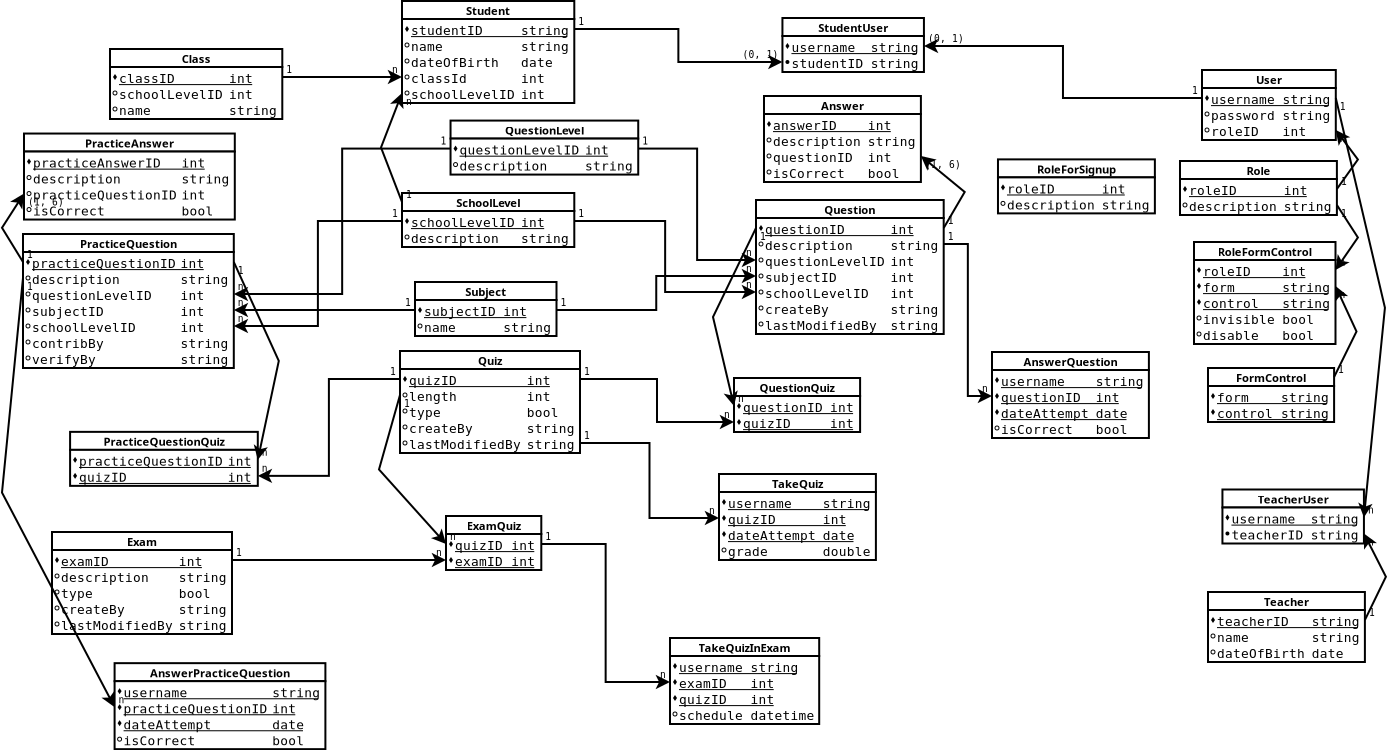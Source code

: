 <?xml version="1.0" encoding="UTF-8"?>
<dia:diagram xmlns:dia="http://www.lysator.liu.se/~alla/dia/">
  <dia:layer name="Background" visible="true" active="true">
    <dia:object type="Database - Table" version="0" id="O0">
      <dia:attribute name="obj_pos">
        <dia:point val="24.645,227.207"/>
      </dia:attribute>
      <dia:attribute name="obj_bb">
        <dia:rectangle val="24.645,227.207;33.26,232.307"/>
      </dia:attribute>
      <dia:attribute name="meta">
        <dia:composite type="dict"/>
      </dia:attribute>
      <dia:attribute name="elem_corner">
        <dia:point val="24.645,227.207"/>
      </dia:attribute>
      <dia:attribute name="elem_width">
        <dia:real val="8.615"/>
      </dia:attribute>
      <dia:attribute name="elem_height">
        <dia:real val="5.1"/>
      </dia:attribute>
      <dia:attribute name="text_colour">
        <dia:color val="#000000"/>
      </dia:attribute>
      <dia:attribute name="line_colour">
        <dia:color val="#000000"/>
      </dia:attribute>
      <dia:attribute name="fill_colour">
        <dia:color val="#ffffff"/>
      </dia:attribute>
      <dia:attribute name="line_width">
        <dia:real val="0.1"/>
      </dia:attribute>
      <dia:attribute name="name">
        <dia:string>#Student#</dia:string>
      </dia:attribute>
      <dia:attribute name="comment">
        <dia:string>##</dia:string>
      </dia:attribute>
      <dia:attribute name="visible_comment">
        <dia:boolean val="false"/>
      </dia:attribute>
      <dia:attribute name="tagging_comment">
        <dia:boolean val="false"/>
      </dia:attribute>
      <dia:attribute name="underline_primary_key">
        <dia:boolean val="true"/>
      </dia:attribute>
      <dia:attribute name="bold_primary_keys">
        <dia:boolean val="false"/>
      </dia:attribute>
      <dia:attribute name="normal_font">
        <dia:font family="monospace" style="0" name="Courier"/>
      </dia:attribute>
      <dia:attribute name="name_font">
        <dia:font family="sans" style="80" name="Helvetica-Bold"/>
      </dia:attribute>
      <dia:attribute name="comment_font">
        <dia:font family="sans" style="8" name="Helvetica-Oblique"/>
      </dia:attribute>
      <dia:attribute name="normal_font_height">
        <dia:real val="0.8"/>
      </dia:attribute>
      <dia:attribute name="name_font_height">
        <dia:real val="0.7"/>
      </dia:attribute>
      <dia:attribute name="comment_font_height">
        <dia:real val="0.7"/>
      </dia:attribute>
      <dia:attribute name="attributes">
        <dia:composite type="table_attribute">
          <dia:attribute name="name">
            <dia:string>#studentID#</dia:string>
          </dia:attribute>
          <dia:attribute name="type">
            <dia:string>#string#</dia:string>
          </dia:attribute>
          <dia:attribute name="comment">
            <dia:string>##</dia:string>
          </dia:attribute>
          <dia:attribute name="primary_key">
            <dia:boolean val="true"/>
          </dia:attribute>
          <dia:attribute name="nullable">
            <dia:boolean val="false"/>
          </dia:attribute>
          <dia:attribute name="unique">
            <dia:boolean val="true"/>
          </dia:attribute>
        </dia:composite>
        <dia:composite type="table_attribute">
          <dia:attribute name="name">
            <dia:string>#name#</dia:string>
          </dia:attribute>
          <dia:attribute name="type">
            <dia:string>#string#</dia:string>
          </dia:attribute>
          <dia:attribute name="comment">
            <dia:string>##</dia:string>
          </dia:attribute>
          <dia:attribute name="primary_key">
            <dia:boolean val="false"/>
          </dia:attribute>
          <dia:attribute name="nullable">
            <dia:boolean val="true"/>
          </dia:attribute>
          <dia:attribute name="unique">
            <dia:boolean val="false"/>
          </dia:attribute>
        </dia:composite>
        <dia:composite type="table_attribute">
          <dia:attribute name="name">
            <dia:string>#dateOfBirth#</dia:string>
          </dia:attribute>
          <dia:attribute name="type">
            <dia:string>#date#</dia:string>
          </dia:attribute>
          <dia:attribute name="comment">
            <dia:string>##</dia:string>
          </dia:attribute>
          <dia:attribute name="primary_key">
            <dia:boolean val="false"/>
          </dia:attribute>
          <dia:attribute name="nullable">
            <dia:boolean val="true"/>
          </dia:attribute>
          <dia:attribute name="unique">
            <dia:boolean val="false"/>
          </dia:attribute>
        </dia:composite>
        <dia:composite type="table_attribute">
          <dia:attribute name="name">
            <dia:string>#classId#</dia:string>
          </dia:attribute>
          <dia:attribute name="type">
            <dia:string>#int#</dia:string>
          </dia:attribute>
          <dia:attribute name="comment">
            <dia:string>##</dia:string>
          </dia:attribute>
          <dia:attribute name="primary_key">
            <dia:boolean val="false"/>
          </dia:attribute>
          <dia:attribute name="nullable">
            <dia:boolean val="true"/>
          </dia:attribute>
          <dia:attribute name="unique">
            <dia:boolean val="false"/>
          </dia:attribute>
        </dia:composite>
        <dia:composite type="table_attribute">
          <dia:attribute name="name">
            <dia:string>#schoolLevelID#</dia:string>
          </dia:attribute>
          <dia:attribute name="type">
            <dia:string>#int#</dia:string>
          </dia:attribute>
          <dia:attribute name="comment">
            <dia:string>##</dia:string>
          </dia:attribute>
          <dia:attribute name="primary_key">
            <dia:boolean val="false"/>
          </dia:attribute>
          <dia:attribute name="nullable">
            <dia:boolean val="true"/>
          </dia:attribute>
          <dia:attribute name="unique">
            <dia:boolean val="false"/>
          </dia:attribute>
        </dia:composite>
      </dia:attribute>
    </dia:object>
    <dia:object type="Database - Table" version="0" id="O1">
      <dia:attribute name="obj_pos">
        <dia:point val="64.945,256.757"/>
      </dia:attribute>
      <dia:attribute name="obj_bb">
        <dia:rectangle val="64.945,256.757;72.79,260.257"/>
      </dia:attribute>
      <dia:attribute name="meta">
        <dia:composite type="dict"/>
      </dia:attribute>
      <dia:attribute name="elem_corner">
        <dia:point val="64.945,256.757"/>
      </dia:attribute>
      <dia:attribute name="elem_width">
        <dia:real val="7.845"/>
      </dia:attribute>
      <dia:attribute name="elem_height">
        <dia:real val="3.5"/>
      </dia:attribute>
      <dia:attribute name="text_colour">
        <dia:color val="#000000"/>
      </dia:attribute>
      <dia:attribute name="line_colour">
        <dia:color val="#000000"/>
      </dia:attribute>
      <dia:attribute name="fill_colour">
        <dia:color val="#ffffff"/>
      </dia:attribute>
      <dia:attribute name="line_width">
        <dia:real val="0.1"/>
      </dia:attribute>
      <dia:attribute name="name">
        <dia:string>#Teacher#</dia:string>
      </dia:attribute>
      <dia:attribute name="comment">
        <dia:string>##</dia:string>
      </dia:attribute>
      <dia:attribute name="visible_comment">
        <dia:boolean val="false"/>
      </dia:attribute>
      <dia:attribute name="tagging_comment">
        <dia:boolean val="false"/>
      </dia:attribute>
      <dia:attribute name="underline_primary_key">
        <dia:boolean val="true"/>
      </dia:attribute>
      <dia:attribute name="bold_primary_keys">
        <dia:boolean val="false"/>
      </dia:attribute>
      <dia:attribute name="normal_font">
        <dia:font family="monospace" style="0" name="Courier"/>
      </dia:attribute>
      <dia:attribute name="name_font">
        <dia:font family="sans" style="80" name="Helvetica-Bold"/>
      </dia:attribute>
      <dia:attribute name="comment_font">
        <dia:font family="sans" style="8" name="Helvetica-Oblique"/>
      </dia:attribute>
      <dia:attribute name="normal_font_height">
        <dia:real val="0.8"/>
      </dia:attribute>
      <dia:attribute name="name_font_height">
        <dia:real val="0.7"/>
      </dia:attribute>
      <dia:attribute name="comment_font_height">
        <dia:real val="0.7"/>
      </dia:attribute>
      <dia:attribute name="attributes">
        <dia:composite type="table_attribute">
          <dia:attribute name="name">
            <dia:string>#teacherID#</dia:string>
          </dia:attribute>
          <dia:attribute name="type">
            <dia:string>#string#</dia:string>
          </dia:attribute>
          <dia:attribute name="comment">
            <dia:string>##</dia:string>
          </dia:attribute>
          <dia:attribute name="primary_key">
            <dia:boolean val="true"/>
          </dia:attribute>
          <dia:attribute name="nullable">
            <dia:boolean val="false"/>
          </dia:attribute>
          <dia:attribute name="unique">
            <dia:boolean val="true"/>
          </dia:attribute>
        </dia:composite>
        <dia:composite type="table_attribute">
          <dia:attribute name="name">
            <dia:string>#name#</dia:string>
          </dia:attribute>
          <dia:attribute name="type">
            <dia:string>#string#</dia:string>
          </dia:attribute>
          <dia:attribute name="comment">
            <dia:string>##</dia:string>
          </dia:attribute>
          <dia:attribute name="primary_key">
            <dia:boolean val="false"/>
          </dia:attribute>
          <dia:attribute name="nullable">
            <dia:boolean val="true"/>
          </dia:attribute>
          <dia:attribute name="unique">
            <dia:boolean val="false"/>
          </dia:attribute>
        </dia:composite>
        <dia:composite type="table_attribute">
          <dia:attribute name="name">
            <dia:string>#dateOfBirth#</dia:string>
          </dia:attribute>
          <dia:attribute name="type">
            <dia:string>#date#</dia:string>
          </dia:attribute>
          <dia:attribute name="comment">
            <dia:string>##</dia:string>
          </dia:attribute>
          <dia:attribute name="primary_key">
            <dia:boolean val="false"/>
          </dia:attribute>
          <dia:attribute name="nullable">
            <dia:boolean val="true"/>
          </dia:attribute>
          <dia:attribute name="unique">
            <dia:boolean val="false"/>
          </dia:attribute>
        </dia:composite>
      </dia:attribute>
    </dia:object>
    <dia:object type="Database - Table" version="0" id="O2">
      <dia:attribute name="obj_pos">
        <dia:point val="42.345,237.157"/>
      </dia:attribute>
      <dia:attribute name="obj_bb">
        <dia:rectangle val="42.345,237.157;51.73,243.857"/>
      </dia:attribute>
      <dia:attribute name="meta">
        <dia:composite type="dict"/>
      </dia:attribute>
      <dia:attribute name="elem_corner">
        <dia:point val="42.345,237.157"/>
      </dia:attribute>
      <dia:attribute name="elem_width">
        <dia:real val="9.385"/>
      </dia:attribute>
      <dia:attribute name="elem_height">
        <dia:real val="6.7"/>
      </dia:attribute>
      <dia:attribute name="text_colour">
        <dia:color val="#000000"/>
      </dia:attribute>
      <dia:attribute name="line_colour">
        <dia:color val="#000000"/>
      </dia:attribute>
      <dia:attribute name="fill_colour">
        <dia:color val="#ffffff"/>
      </dia:attribute>
      <dia:attribute name="line_width">
        <dia:real val="0.1"/>
      </dia:attribute>
      <dia:attribute name="name">
        <dia:string>#Question#</dia:string>
      </dia:attribute>
      <dia:attribute name="comment">
        <dia:string>##</dia:string>
      </dia:attribute>
      <dia:attribute name="visible_comment">
        <dia:boolean val="false"/>
      </dia:attribute>
      <dia:attribute name="tagging_comment">
        <dia:boolean val="false"/>
      </dia:attribute>
      <dia:attribute name="underline_primary_key">
        <dia:boolean val="true"/>
      </dia:attribute>
      <dia:attribute name="bold_primary_keys">
        <dia:boolean val="false"/>
      </dia:attribute>
      <dia:attribute name="normal_font">
        <dia:font family="monospace" style="0" name="Courier"/>
      </dia:attribute>
      <dia:attribute name="name_font">
        <dia:font family="sans" style="80" name="Helvetica-Bold"/>
      </dia:attribute>
      <dia:attribute name="comment_font">
        <dia:font family="sans" style="8" name="Helvetica-Oblique"/>
      </dia:attribute>
      <dia:attribute name="normal_font_height">
        <dia:real val="0.8"/>
      </dia:attribute>
      <dia:attribute name="name_font_height">
        <dia:real val="0.7"/>
      </dia:attribute>
      <dia:attribute name="comment_font_height">
        <dia:real val="0.7"/>
      </dia:attribute>
      <dia:attribute name="attributes">
        <dia:composite type="table_attribute">
          <dia:attribute name="name">
            <dia:string>#questionID#</dia:string>
          </dia:attribute>
          <dia:attribute name="type">
            <dia:string>#int#</dia:string>
          </dia:attribute>
          <dia:attribute name="comment">
            <dia:string>##</dia:string>
          </dia:attribute>
          <dia:attribute name="primary_key">
            <dia:boolean val="true"/>
          </dia:attribute>
          <dia:attribute name="nullable">
            <dia:boolean val="false"/>
          </dia:attribute>
          <dia:attribute name="unique">
            <dia:boolean val="true"/>
          </dia:attribute>
        </dia:composite>
        <dia:composite type="table_attribute">
          <dia:attribute name="name">
            <dia:string>#description#</dia:string>
          </dia:attribute>
          <dia:attribute name="type">
            <dia:string>#string#</dia:string>
          </dia:attribute>
          <dia:attribute name="comment">
            <dia:string>##</dia:string>
          </dia:attribute>
          <dia:attribute name="primary_key">
            <dia:boolean val="false"/>
          </dia:attribute>
          <dia:attribute name="nullable">
            <dia:boolean val="true"/>
          </dia:attribute>
          <dia:attribute name="unique">
            <dia:boolean val="false"/>
          </dia:attribute>
        </dia:composite>
        <dia:composite type="table_attribute">
          <dia:attribute name="name">
            <dia:string>#questionLevelID#</dia:string>
          </dia:attribute>
          <dia:attribute name="type">
            <dia:string>#int#</dia:string>
          </dia:attribute>
          <dia:attribute name="comment">
            <dia:string>##</dia:string>
          </dia:attribute>
          <dia:attribute name="primary_key">
            <dia:boolean val="false"/>
          </dia:attribute>
          <dia:attribute name="nullable">
            <dia:boolean val="true"/>
          </dia:attribute>
          <dia:attribute name="unique">
            <dia:boolean val="false"/>
          </dia:attribute>
        </dia:composite>
        <dia:composite type="table_attribute">
          <dia:attribute name="name">
            <dia:string>#subjectID#</dia:string>
          </dia:attribute>
          <dia:attribute name="type">
            <dia:string>#int#</dia:string>
          </dia:attribute>
          <dia:attribute name="comment">
            <dia:string>##</dia:string>
          </dia:attribute>
          <dia:attribute name="primary_key">
            <dia:boolean val="false"/>
          </dia:attribute>
          <dia:attribute name="nullable">
            <dia:boolean val="true"/>
          </dia:attribute>
          <dia:attribute name="unique">
            <dia:boolean val="false"/>
          </dia:attribute>
        </dia:composite>
        <dia:composite type="table_attribute">
          <dia:attribute name="name">
            <dia:string>#schoolLevelID#</dia:string>
          </dia:attribute>
          <dia:attribute name="type">
            <dia:string>#int#</dia:string>
          </dia:attribute>
          <dia:attribute name="comment">
            <dia:string>##</dia:string>
          </dia:attribute>
          <dia:attribute name="primary_key">
            <dia:boolean val="false"/>
          </dia:attribute>
          <dia:attribute name="nullable">
            <dia:boolean val="true"/>
          </dia:attribute>
          <dia:attribute name="unique">
            <dia:boolean val="false"/>
          </dia:attribute>
        </dia:composite>
        <dia:composite type="table_attribute">
          <dia:attribute name="name">
            <dia:string>#createBy#</dia:string>
          </dia:attribute>
          <dia:attribute name="type">
            <dia:string>#string#</dia:string>
          </dia:attribute>
          <dia:attribute name="comment">
            <dia:string>##</dia:string>
          </dia:attribute>
          <dia:attribute name="primary_key">
            <dia:boolean val="false"/>
          </dia:attribute>
          <dia:attribute name="nullable">
            <dia:boolean val="true"/>
          </dia:attribute>
          <dia:attribute name="unique">
            <dia:boolean val="false"/>
          </dia:attribute>
        </dia:composite>
        <dia:composite type="table_attribute">
          <dia:attribute name="name">
            <dia:string>#lastModifiedBy#</dia:string>
          </dia:attribute>
          <dia:attribute name="type">
            <dia:string>#string#</dia:string>
          </dia:attribute>
          <dia:attribute name="comment">
            <dia:string>##</dia:string>
          </dia:attribute>
          <dia:attribute name="primary_key">
            <dia:boolean val="false"/>
          </dia:attribute>
          <dia:attribute name="nullable">
            <dia:boolean val="true"/>
          </dia:attribute>
          <dia:attribute name="unique">
            <dia:boolean val="false"/>
          </dia:attribute>
        </dia:composite>
      </dia:attribute>
    </dia:object>
    <dia:object type="Database - Table" version="0" id="O3">
      <dia:attribute name="obj_pos">
        <dia:point val="42.745,231.957"/>
      </dia:attribute>
      <dia:attribute name="obj_bb">
        <dia:rectangle val="42.745,231.957;50.59,236.257"/>
      </dia:attribute>
      <dia:attribute name="meta">
        <dia:composite type="dict"/>
      </dia:attribute>
      <dia:attribute name="elem_corner">
        <dia:point val="42.745,231.957"/>
      </dia:attribute>
      <dia:attribute name="elem_width">
        <dia:real val="7.845"/>
      </dia:attribute>
      <dia:attribute name="elem_height">
        <dia:real val="4.3"/>
      </dia:attribute>
      <dia:attribute name="text_colour">
        <dia:color val="#000000"/>
      </dia:attribute>
      <dia:attribute name="line_colour">
        <dia:color val="#000000"/>
      </dia:attribute>
      <dia:attribute name="fill_colour">
        <dia:color val="#ffffff"/>
      </dia:attribute>
      <dia:attribute name="line_width">
        <dia:real val="0.1"/>
      </dia:attribute>
      <dia:attribute name="name">
        <dia:string>#Answer#</dia:string>
      </dia:attribute>
      <dia:attribute name="comment">
        <dia:string>##</dia:string>
      </dia:attribute>
      <dia:attribute name="visible_comment">
        <dia:boolean val="false"/>
      </dia:attribute>
      <dia:attribute name="tagging_comment">
        <dia:boolean val="false"/>
      </dia:attribute>
      <dia:attribute name="underline_primary_key">
        <dia:boolean val="true"/>
      </dia:attribute>
      <dia:attribute name="bold_primary_keys">
        <dia:boolean val="false"/>
      </dia:attribute>
      <dia:attribute name="normal_font">
        <dia:font family="monospace" style="0" name="Courier"/>
      </dia:attribute>
      <dia:attribute name="name_font">
        <dia:font family="sans" style="80" name="Helvetica-Bold"/>
      </dia:attribute>
      <dia:attribute name="comment_font">
        <dia:font family="sans" style="8" name="Helvetica-Oblique"/>
      </dia:attribute>
      <dia:attribute name="normal_font_height">
        <dia:real val="0.8"/>
      </dia:attribute>
      <dia:attribute name="name_font_height">
        <dia:real val="0.7"/>
      </dia:attribute>
      <dia:attribute name="comment_font_height">
        <dia:real val="0.7"/>
      </dia:attribute>
      <dia:attribute name="attributes">
        <dia:composite type="table_attribute">
          <dia:attribute name="name">
            <dia:string>#answerID#</dia:string>
          </dia:attribute>
          <dia:attribute name="type">
            <dia:string>#int#</dia:string>
          </dia:attribute>
          <dia:attribute name="comment">
            <dia:string>##</dia:string>
          </dia:attribute>
          <dia:attribute name="primary_key">
            <dia:boolean val="true"/>
          </dia:attribute>
          <dia:attribute name="nullable">
            <dia:boolean val="false"/>
          </dia:attribute>
          <dia:attribute name="unique">
            <dia:boolean val="true"/>
          </dia:attribute>
        </dia:composite>
        <dia:composite type="table_attribute">
          <dia:attribute name="name">
            <dia:string>#description#</dia:string>
          </dia:attribute>
          <dia:attribute name="type">
            <dia:string>#string#</dia:string>
          </dia:attribute>
          <dia:attribute name="comment">
            <dia:string>##</dia:string>
          </dia:attribute>
          <dia:attribute name="primary_key">
            <dia:boolean val="false"/>
          </dia:attribute>
          <dia:attribute name="nullable">
            <dia:boolean val="true"/>
          </dia:attribute>
          <dia:attribute name="unique">
            <dia:boolean val="false"/>
          </dia:attribute>
        </dia:composite>
        <dia:composite type="table_attribute">
          <dia:attribute name="name">
            <dia:string>#questionID#</dia:string>
          </dia:attribute>
          <dia:attribute name="type">
            <dia:string>#int#</dia:string>
          </dia:attribute>
          <dia:attribute name="comment">
            <dia:string>##</dia:string>
          </dia:attribute>
          <dia:attribute name="primary_key">
            <dia:boolean val="false"/>
          </dia:attribute>
          <dia:attribute name="nullable">
            <dia:boolean val="true"/>
          </dia:attribute>
          <dia:attribute name="unique">
            <dia:boolean val="false"/>
          </dia:attribute>
        </dia:composite>
        <dia:composite type="table_attribute">
          <dia:attribute name="name">
            <dia:string>#isCorrect#</dia:string>
          </dia:attribute>
          <dia:attribute name="type">
            <dia:string>#bool#</dia:string>
          </dia:attribute>
          <dia:attribute name="comment">
            <dia:string>##</dia:string>
          </dia:attribute>
          <dia:attribute name="primary_key">
            <dia:boolean val="false"/>
          </dia:attribute>
          <dia:attribute name="nullable">
            <dia:boolean val="true"/>
          </dia:attribute>
          <dia:attribute name="unique">
            <dia:boolean val="false"/>
          </dia:attribute>
        </dia:composite>
      </dia:attribute>
    </dia:object>
    <dia:object type="Database - Table" version="0" id="O4">
      <dia:attribute name="obj_pos">
        <dia:point val="24.545,244.707"/>
      </dia:attribute>
      <dia:attribute name="obj_bb">
        <dia:rectangle val="24.545,244.707;33.545,249.807"/>
      </dia:attribute>
      <dia:attribute name="meta">
        <dia:composite type="dict"/>
      </dia:attribute>
      <dia:attribute name="elem_corner">
        <dia:point val="24.545,244.707"/>
      </dia:attribute>
      <dia:attribute name="elem_width">
        <dia:real val="9"/>
      </dia:attribute>
      <dia:attribute name="elem_height">
        <dia:real val="5.1"/>
      </dia:attribute>
      <dia:attribute name="text_colour">
        <dia:color val="#000000"/>
      </dia:attribute>
      <dia:attribute name="line_colour">
        <dia:color val="#000000"/>
      </dia:attribute>
      <dia:attribute name="fill_colour">
        <dia:color val="#ffffff"/>
      </dia:attribute>
      <dia:attribute name="line_width">
        <dia:real val="0.1"/>
      </dia:attribute>
      <dia:attribute name="name">
        <dia:string>#Quiz#</dia:string>
      </dia:attribute>
      <dia:attribute name="comment">
        <dia:string>##</dia:string>
      </dia:attribute>
      <dia:attribute name="visible_comment">
        <dia:boolean val="false"/>
      </dia:attribute>
      <dia:attribute name="tagging_comment">
        <dia:boolean val="false"/>
      </dia:attribute>
      <dia:attribute name="underline_primary_key">
        <dia:boolean val="true"/>
      </dia:attribute>
      <dia:attribute name="bold_primary_keys">
        <dia:boolean val="false"/>
      </dia:attribute>
      <dia:attribute name="normal_font">
        <dia:font family="monospace" style="0" name="Courier"/>
      </dia:attribute>
      <dia:attribute name="name_font">
        <dia:font family="sans" style="80" name="Helvetica-Bold"/>
      </dia:attribute>
      <dia:attribute name="comment_font">
        <dia:font family="sans" style="8" name="Helvetica-Oblique"/>
      </dia:attribute>
      <dia:attribute name="normal_font_height">
        <dia:real val="0.8"/>
      </dia:attribute>
      <dia:attribute name="name_font_height">
        <dia:real val="0.7"/>
      </dia:attribute>
      <dia:attribute name="comment_font_height">
        <dia:real val="0.7"/>
      </dia:attribute>
      <dia:attribute name="attributes">
        <dia:composite type="table_attribute">
          <dia:attribute name="name">
            <dia:string>#quizID#</dia:string>
          </dia:attribute>
          <dia:attribute name="type">
            <dia:string>#int#</dia:string>
          </dia:attribute>
          <dia:attribute name="comment">
            <dia:string>##</dia:string>
          </dia:attribute>
          <dia:attribute name="primary_key">
            <dia:boolean val="true"/>
          </dia:attribute>
          <dia:attribute name="nullable">
            <dia:boolean val="false"/>
          </dia:attribute>
          <dia:attribute name="unique">
            <dia:boolean val="true"/>
          </dia:attribute>
        </dia:composite>
        <dia:composite type="table_attribute">
          <dia:attribute name="name">
            <dia:string>#length#</dia:string>
          </dia:attribute>
          <dia:attribute name="type">
            <dia:string>#int#</dia:string>
          </dia:attribute>
          <dia:attribute name="comment">
            <dia:string>##</dia:string>
          </dia:attribute>
          <dia:attribute name="primary_key">
            <dia:boolean val="false"/>
          </dia:attribute>
          <dia:attribute name="nullable">
            <dia:boolean val="true"/>
          </dia:attribute>
          <dia:attribute name="unique">
            <dia:boolean val="false"/>
          </dia:attribute>
        </dia:composite>
        <dia:composite type="table_attribute">
          <dia:attribute name="name">
            <dia:string>#type#</dia:string>
          </dia:attribute>
          <dia:attribute name="type">
            <dia:string>#bool#</dia:string>
          </dia:attribute>
          <dia:attribute name="comment">
            <dia:string>##</dia:string>
          </dia:attribute>
          <dia:attribute name="primary_key">
            <dia:boolean val="false"/>
          </dia:attribute>
          <dia:attribute name="nullable">
            <dia:boolean val="true"/>
          </dia:attribute>
          <dia:attribute name="unique">
            <dia:boolean val="false"/>
          </dia:attribute>
        </dia:composite>
        <dia:composite type="table_attribute">
          <dia:attribute name="name">
            <dia:string>#createBy#</dia:string>
          </dia:attribute>
          <dia:attribute name="type">
            <dia:string>#string#</dia:string>
          </dia:attribute>
          <dia:attribute name="comment">
            <dia:string>##</dia:string>
          </dia:attribute>
          <dia:attribute name="primary_key">
            <dia:boolean val="false"/>
          </dia:attribute>
          <dia:attribute name="nullable">
            <dia:boolean val="true"/>
          </dia:attribute>
          <dia:attribute name="unique">
            <dia:boolean val="false"/>
          </dia:attribute>
        </dia:composite>
        <dia:composite type="table_attribute">
          <dia:attribute name="name">
            <dia:string>#lastModifiedBy#</dia:string>
          </dia:attribute>
          <dia:attribute name="type">
            <dia:string>#string#</dia:string>
          </dia:attribute>
          <dia:attribute name="comment">
            <dia:string>##</dia:string>
          </dia:attribute>
          <dia:attribute name="primary_key">
            <dia:boolean val="false"/>
          </dia:attribute>
          <dia:attribute name="nullable">
            <dia:boolean val="true"/>
          </dia:attribute>
          <dia:attribute name="unique">
            <dia:boolean val="false"/>
          </dia:attribute>
        </dia:composite>
      </dia:attribute>
    </dia:object>
    <dia:object type="Database - Table" version="0" id="O5">
      <dia:attribute name="obj_pos">
        <dia:point val="7.145,253.757"/>
      </dia:attribute>
      <dia:attribute name="obj_bb">
        <dia:rectangle val="7.145,253.757;16.145,258.857"/>
      </dia:attribute>
      <dia:attribute name="meta">
        <dia:composite type="dict"/>
      </dia:attribute>
      <dia:attribute name="elem_corner">
        <dia:point val="7.145,253.757"/>
      </dia:attribute>
      <dia:attribute name="elem_width">
        <dia:real val="9"/>
      </dia:attribute>
      <dia:attribute name="elem_height">
        <dia:real val="5.1"/>
      </dia:attribute>
      <dia:attribute name="text_colour">
        <dia:color val="#000000"/>
      </dia:attribute>
      <dia:attribute name="line_colour">
        <dia:color val="#000000"/>
      </dia:attribute>
      <dia:attribute name="fill_colour">
        <dia:color val="#ffffff"/>
      </dia:attribute>
      <dia:attribute name="line_width">
        <dia:real val="0.1"/>
      </dia:attribute>
      <dia:attribute name="name">
        <dia:string>#Exam#</dia:string>
      </dia:attribute>
      <dia:attribute name="comment">
        <dia:string>##</dia:string>
      </dia:attribute>
      <dia:attribute name="visible_comment">
        <dia:boolean val="false"/>
      </dia:attribute>
      <dia:attribute name="tagging_comment">
        <dia:boolean val="false"/>
      </dia:attribute>
      <dia:attribute name="underline_primary_key">
        <dia:boolean val="true"/>
      </dia:attribute>
      <dia:attribute name="bold_primary_keys">
        <dia:boolean val="false"/>
      </dia:attribute>
      <dia:attribute name="normal_font">
        <dia:font family="monospace" style="0" name="Courier"/>
      </dia:attribute>
      <dia:attribute name="name_font">
        <dia:font family="sans" style="80" name="Helvetica-Bold"/>
      </dia:attribute>
      <dia:attribute name="comment_font">
        <dia:font family="sans" style="8" name="Helvetica-Oblique"/>
      </dia:attribute>
      <dia:attribute name="normal_font_height">
        <dia:real val="0.8"/>
      </dia:attribute>
      <dia:attribute name="name_font_height">
        <dia:real val="0.7"/>
      </dia:attribute>
      <dia:attribute name="comment_font_height">
        <dia:real val="0.7"/>
      </dia:attribute>
      <dia:attribute name="attributes">
        <dia:composite type="table_attribute">
          <dia:attribute name="name">
            <dia:string>#examID#</dia:string>
          </dia:attribute>
          <dia:attribute name="type">
            <dia:string>#int#</dia:string>
          </dia:attribute>
          <dia:attribute name="comment">
            <dia:string>##</dia:string>
          </dia:attribute>
          <dia:attribute name="primary_key">
            <dia:boolean val="true"/>
          </dia:attribute>
          <dia:attribute name="nullable">
            <dia:boolean val="false"/>
          </dia:attribute>
          <dia:attribute name="unique">
            <dia:boolean val="true"/>
          </dia:attribute>
        </dia:composite>
        <dia:composite type="table_attribute">
          <dia:attribute name="name">
            <dia:string>#description#</dia:string>
          </dia:attribute>
          <dia:attribute name="type">
            <dia:string>#string#</dia:string>
          </dia:attribute>
          <dia:attribute name="comment">
            <dia:string>##</dia:string>
          </dia:attribute>
          <dia:attribute name="primary_key">
            <dia:boolean val="false"/>
          </dia:attribute>
          <dia:attribute name="nullable">
            <dia:boolean val="true"/>
          </dia:attribute>
          <dia:attribute name="unique">
            <dia:boolean val="false"/>
          </dia:attribute>
        </dia:composite>
        <dia:composite type="table_attribute">
          <dia:attribute name="name">
            <dia:string>#type#</dia:string>
          </dia:attribute>
          <dia:attribute name="type">
            <dia:string>#bool#</dia:string>
          </dia:attribute>
          <dia:attribute name="comment">
            <dia:string>##</dia:string>
          </dia:attribute>
          <dia:attribute name="primary_key">
            <dia:boolean val="false"/>
          </dia:attribute>
          <dia:attribute name="nullable">
            <dia:boolean val="true"/>
          </dia:attribute>
          <dia:attribute name="unique">
            <dia:boolean val="false"/>
          </dia:attribute>
        </dia:composite>
        <dia:composite type="table_attribute">
          <dia:attribute name="name">
            <dia:string>#createBy#</dia:string>
          </dia:attribute>
          <dia:attribute name="type">
            <dia:string>#string#</dia:string>
          </dia:attribute>
          <dia:attribute name="comment">
            <dia:string>##</dia:string>
          </dia:attribute>
          <dia:attribute name="primary_key">
            <dia:boolean val="false"/>
          </dia:attribute>
          <dia:attribute name="nullable">
            <dia:boolean val="true"/>
          </dia:attribute>
          <dia:attribute name="unique">
            <dia:boolean val="false"/>
          </dia:attribute>
        </dia:composite>
        <dia:composite type="table_attribute">
          <dia:attribute name="name">
            <dia:string>#lastModifiedBy#</dia:string>
          </dia:attribute>
          <dia:attribute name="type">
            <dia:string>#string#</dia:string>
          </dia:attribute>
          <dia:attribute name="comment">
            <dia:string>##</dia:string>
          </dia:attribute>
          <dia:attribute name="primary_key">
            <dia:boolean val="false"/>
          </dia:attribute>
          <dia:attribute name="nullable">
            <dia:boolean val="true"/>
          </dia:attribute>
          <dia:attribute name="unique">
            <dia:boolean val="false"/>
          </dia:attribute>
        </dia:composite>
      </dia:attribute>
    </dia:object>
    <dia:object type="Database - Table" version="0" id="O6">
      <dia:attribute name="obj_pos">
        <dia:point val="25.295,241.257"/>
      </dia:attribute>
      <dia:attribute name="obj_bb">
        <dia:rectangle val="25.295,241.257;32.37,243.957"/>
      </dia:attribute>
      <dia:attribute name="meta">
        <dia:composite type="dict"/>
      </dia:attribute>
      <dia:attribute name="elem_corner">
        <dia:point val="25.295,241.257"/>
      </dia:attribute>
      <dia:attribute name="elem_width">
        <dia:real val="7.075"/>
      </dia:attribute>
      <dia:attribute name="elem_height">
        <dia:real val="2.7"/>
      </dia:attribute>
      <dia:attribute name="text_colour">
        <dia:color val="#000000"/>
      </dia:attribute>
      <dia:attribute name="line_colour">
        <dia:color val="#000000"/>
      </dia:attribute>
      <dia:attribute name="fill_colour">
        <dia:color val="#ffffff"/>
      </dia:attribute>
      <dia:attribute name="line_width">
        <dia:real val="0.1"/>
      </dia:attribute>
      <dia:attribute name="name">
        <dia:string>#Subject#</dia:string>
      </dia:attribute>
      <dia:attribute name="comment">
        <dia:string>##</dia:string>
      </dia:attribute>
      <dia:attribute name="visible_comment">
        <dia:boolean val="false"/>
      </dia:attribute>
      <dia:attribute name="tagging_comment">
        <dia:boolean val="false"/>
      </dia:attribute>
      <dia:attribute name="underline_primary_key">
        <dia:boolean val="true"/>
      </dia:attribute>
      <dia:attribute name="bold_primary_keys">
        <dia:boolean val="false"/>
      </dia:attribute>
      <dia:attribute name="normal_font">
        <dia:font family="monospace" style="0" name="Courier"/>
      </dia:attribute>
      <dia:attribute name="name_font">
        <dia:font family="sans" style="80" name="Helvetica-Bold"/>
      </dia:attribute>
      <dia:attribute name="comment_font">
        <dia:font family="sans" style="8" name="Helvetica-Oblique"/>
      </dia:attribute>
      <dia:attribute name="normal_font_height">
        <dia:real val="0.8"/>
      </dia:attribute>
      <dia:attribute name="name_font_height">
        <dia:real val="0.7"/>
      </dia:attribute>
      <dia:attribute name="comment_font_height">
        <dia:real val="0.7"/>
      </dia:attribute>
      <dia:attribute name="attributes">
        <dia:composite type="table_attribute">
          <dia:attribute name="name">
            <dia:string>#subjectID#</dia:string>
          </dia:attribute>
          <dia:attribute name="type">
            <dia:string>#int#</dia:string>
          </dia:attribute>
          <dia:attribute name="comment">
            <dia:string>##</dia:string>
          </dia:attribute>
          <dia:attribute name="primary_key">
            <dia:boolean val="true"/>
          </dia:attribute>
          <dia:attribute name="nullable">
            <dia:boolean val="false"/>
          </dia:attribute>
          <dia:attribute name="unique">
            <dia:boolean val="true"/>
          </dia:attribute>
        </dia:composite>
        <dia:composite type="table_attribute">
          <dia:attribute name="name">
            <dia:string>#name#</dia:string>
          </dia:attribute>
          <dia:attribute name="type">
            <dia:string>#string#</dia:string>
          </dia:attribute>
          <dia:attribute name="comment">
            <dia:string>##</dia:string>
          </dia:attribute>
          <dia:attribute name="primary_key">
            <dia:boolean val="false"/>
          </dia:attribute>
          <dia:attribute name="nullable">
            <dia:boolean val="true"/>
          </dia:attribute>
          <dia:attribute name="unique">
            <dia:boolean val="false"/>
          </dia:attribute>
        </dia:composite>
      </dia:attribute>
    </dia:object>
    <dia:object type="Database - Table" version="0" id="O7">
      <dia:attribute name="obj_pos">
        <dia:point val="24.645,236.807"/>
      </dia:attribute>
      <dia:attribute name="obj_bb">
        <dia:rectangle val="24.645,236.807;33.26,239.507"/>
      </dia:attribute>
      <dia:attribute name="meta">
        <dia:composite type="dict"/>
      </dia:attribute>
      <dia:attribute name="elem_corner">
        <dia:point val="24.645,236.807"/>
      </dia:attribute>
      <dia:attribute name="elem_width">
        <dia:real val="8.615"/>
      </dia:attribute>
      <dia:attribute name="elem_height">
        <dia:real val="2.7"/>
      </dia:attribute>
      <dia:attribute name="text_colour">
        <dia:color val="#000000"/>
      </dia:attribute>
      <dia:attribute name="line_colour">
        <dia:color val="#000000"/>
      </dia:attribute>
      <dia:attribute name="fill_colour">
        <dia:color val="#ffffff"/>
      </dia:attribute>
      <dia:attribute name="line_width">
        <dia:real val="0.1"/>
      </dia:attribute>
      <dia:attribute name="name">
        <dia:string>#SchoolLevel#</dia:string>
      </dia:attribute>
      <dia:attribute name="comment">
        <dia:string>##</dia:string>
      </dia:attribute>
      <dia:attribute name="visible_comment">
        <dia:boolean val="false"/>
      </dia:attribute>
      <dia:attribute name="tagging_comment">
        <dia:boolean val="false"/>
      </dia:attribute>
      <dia:attribute name="underline_primary_key">
        <dia:boolean val="true"/>
      </dia:attribute>
      <dia:attribute name="bold_primary_keys">
        <dia:boolean val="false"/>
      </dia:attribute>
      <dia:attribute name="normal_font">
        <dia:font family="monospace" style="0" name="Courier"/>
      </dia:attribute>
      <dia:attribute name="name_font">
        <dia:font family="sans" style="80" name="Helvetica-Bold"/>
      </dia:attribute>
      <dia:attribute name="comment_font">
        <dia:font family="sans" style="8" name="Helvetica-Oblique"/>
      </dia:attribute>
      <dia:attribute name="normal_font_height">
        <dia:real val="0.8"/>
      </dia:attribute>
      <dia:attribute name="name_font_height">
        <dia:real val="0.7"/>
      </dia:attribute>
      <dia:attribute name="comment_font_height">
        <dia:real val="0.7"/>
      </dia:attribute>
      <dia:attribute name="attributes">
        <dia:composite type="table_attribute">
          <dia:attribute name="name">
            <dia:string>#schoolLevelID#</dia:string>
          </dia:attribute>
          <dia:attribute name="type">
            <dia:string>#int#</dia:string>
          </dia:attribute>
          <dia:attribute name="comment">
            <dia:string>##</dia:string>
          </dia:attribute>
          <dia:attribute name="primary_key">
            <dia:boolean val="true"/>
          </dia:attribute>
          <dia:attribute name="nullable">
            <dia:boolean val="false"/>
          </dia:attribute>
          <dia:attribute name="unique">
            <dia:boolean val="true"/>
          </dia:attribute>
        </dia:composite>
        <dia:composite type="table_attribute">
          <dia:attribute name="name">
            <dia:string>#description#</dia:string>
          </dia:attribute>
          <dia:attribute name="type">
            <dia:string>#string#</dia:string>
          </dia:attribute>
          <dia:attribute name="comment">
            <dia:string>##</dia:string>
          </dia:attribute>
          <dia:attribute name="primary_key">
            <dia:boolean val="false"/>
          </dia:attribute>
          <dia:attribute name="nullable">
            <dia:boolean val="true"/>
          </dia:attribute>
          <dia:attribute name="unique">
            <dia:boolean val="false"/>
          </dia:attribute>
        </dia:composite>
      </dia:attribute>
    </dia:object>
    <dia:object type="Database - Table" version="0" id="O8">
      <dia:attribute name="obj_pos">
        <dia:point val="5.695,238.857"/>
      </dia:attribute>
      <dia:attribute name="obj_bb">
        <dia:rectangle val="5.695,238.857;16.235,245.557"/>
      </dia:attribute>
      <dia:attribute name="meta">
        <dia:composite type="dict"/>
      </dia:attribute>
      <dia:attribute name="elem_corner">
        <dia:point val="5.695,238.857"/>
      </dia:attribute>
      <dia:attribute name="elem_width">
        <dia:real val="10.54"/>
      </dia:attribute>
      <dia:attribute name="elem_height">
        <dia:real val="6.7"/>
      </dia:attribute>
      <dia:attribute name="text_colour">
        <dia:color val="#000000"/>
      </dia:attribute>
      <dia:attribute name="line_colour">
        <dia:color val="#000000"/>
      </dia:attribute>
      <dia:attribute name="fill_colour">
        <dia:color val="#ffffff"/>
      </dia:attribute>
      <dia:attribute name="line_width">
        <dia:real val="0.1"/>
      </dia:attribute>
      <dia:attribute name="name">
        <dia:string>#PracticeQuestion#</dia:string>
      </dia:attribute>
      <dia:attribute name="comment">
        <dia:string>##</dia:string>
      </dia:attribute>
      <dia:attribute name="visible_comment">
        <dia:boolean val="false"/>
      </dia:attribute>
      <dia:attribute name="tagging_comment">
        <dia:boolean val="false"/>
      </dia:attribute>
      <dia:attribute name="underline_primary_key">
        <dia:boolean val="true"/>
      </dia:attribute>
      <dia:attribute name="bold_primary_keys">
        <dia:boolean val="false"/>
      </dia:attribute>
      <dia:attribute name="normal_font">
        <dia:font family="monospace" style="0" name="Courier"/>
      </dia:attribute>
      <dia:attribute name="name_font">
        <dia:font family="sans" style="80" name="Helvetica-Bold"/>
      </dia:attribute>
      <dia:attribute name="comment_font">
        <dia:font family="sans" style="8" name="Helvetica-Oblique"/>
      </dia:attribute>
      <dia:attribute name="normal_font_height">
        <dia:real val="0.8"/>
      </dia:attribute>
      <dia:attribute name="name_font_height">
        <dia:real val="0.7"/>
      </dia:attribute>
      <dia:attribute name="comment_font_height">
        <dia:real val="0.7"/>
      </dia:attribute>
      <dia:attribute name="attributes">
        <dia:composite type="table_attribute">
          <dia:attribute name="name">
            <dia:string>#practiceQuestionID#</dia:string>
          </dia:attribute>
          <dia:attribute name="type">
            <dia:string>#int#</dia:string>
          </dia:attribute>
          <dia:attribute name="comment">
            <dia:string>##</dia:string>
          </dia:attribute>
          <dia:attribute name="primary_key">
            <dia:boolean val="true"/>
          </dia:attribute>
          <dia:attribute name="nullable">
            <dia:boolean val="false"/>
          </dia:attribute>
          <dia:attribute name="unique">
            <dia:boolean val="true"/>
          </dia:attribute>
        </dia:composite>
        <dia:composite type="table_attribute">
          <dia:attribute name="name">
            <dia:string>#description#</dia:string>
          </dia:attribute>
          <dia:attribute name="type">
            <dia:string>#string#</dia:string>
          </dia:attribute>
          <dia:attribute name="comment">
            <dia:string>##</dia:string>
          </dia:attribute>
          <dia:attribute name="primary_key">
            <dia:boolean val="false"/>
          </dia:attribute>
          <dia:attribute name="nullable">
            <dia:boolean val="true"/>
          </dia:attribute>
          <dia:attribute name="unique">
            <dia:boolean val="false"/>
          </dia:attribute>
        </dia:composite>
        <dia:composite type="table_attribute">
          <dia:attribute name="name">
            <dia:string>#questionLevelID#</dia:string>
          </dia:attribute>
          <dia:attribute name="type">
            <dia:string>#int#</dia:string>
          </dia:attribute>
          <dia:attribute name="comment">
            <dia:string>##</dia:string>
          </dia:attribute>
          <dia:attribute name="primary_key">
            <dia:boolean val="false"/>
          </dia:attribute>
          <dia:attribute name="nullable">
            <dia:boolean val="true"/>
          </dia:attribute>
          <dia:attribute name="unique">
            <dia:boolean val="false"/>
          </dia:attribute>
        </dia:composite>
        <dia:composite type="table_attribute">
          <dia:attribute name="name">
            <dia:string>#subjectID#</dia:string>
          </dia:attribute>
          <dia:attribute name="type">
            <dia:string>#int#</dia:string>
          </dia:attribute>
          <dia:attribute name="comment">
            <dia:string>##</dia:string>
          </dia:attribute>
          <dia:attribute name="primary_key">
            <dia:boolean val="false"/>
          </dia:attribute>
          <dia:attribute name="nullable">
            <dia:boolean val="true"/>
          </dia:attribute>
          <dia:attribute name="unique">
            <dia:boolean val="false"/>
          </dia:attribute>
        </dia:composite>
        <dia:composite type="table_attribute">
          <dia:attribute name="name">
            <dia:string>#schoolLevelID#</dia:string>
          </dia:attribute>
          <dia:attribute name="type">
            <dia:string>#int#</dia:string>
          </dia:attribute>
          <dia:attribute name="comment">
            <dia:string>##</dia:string>
          </dia:attribute>
          <dia:attribute name="primary_key">
            <dia:boolean val="false"/>
          </dia:attribute>
          <dia:attribute name="nullable">
            <dia:boolean val="true"/>
          </dia:attribute>
          <dia:attribute name="unique">
            <dia:boolean val="false"/>
          </dia:attribute>
        </dia:composite>
        <dia:composite type="table_attribute">
          <dia:attribute name="name">
            <dia:string>#contribBy#</dia:string>
          </dia:attribute>
          <dia:attribute name="type">
            <dia:string>#string#</dia:string>
          </dia:attribute>
          <dia:attribute name="comment">
            <dia:string>##</dia:string>
          </dia:attribute>
          <dia:attribute name="primary_key">
            <dia:boolean val="false"/>
          </dia:attribute>
          <dia:attribute name="nullable">
            <dia:boolean val="true"/>
          </dia:attribute>
          <dia:attribute name="unique">
            <dia:boolean val="false"/>
          </dia:attribute>
        </dia:composite>
        <dia:composite type="table_attribute">
          <dia:attribute name="name">
            <dia:string>#verifyBy#</dia:string>
          </dia:attribute>
          <dia:attribute name="type">
            <dia:string>#string#</dia:string>
          </dia:attribute>
          <dia:attribute name="comment">
            <dia:string>##</dia:string>
          </dia:attribute>
          <dia:attribute name="primary_key">
            <dia:boolean val="false"/>
          </dia:attribute>
          <dia:attribute name="nullable">
            <dia:boolean val="true"/>
          </dia:attribute>
          <dia:attribute name="unique">
            <dia:boolean val="false"/>
          </dia:attribute>
        </dia:composite>
      </dia:attribute>
    </dia:object>
    <dia:object type="Database - Table" version="0" id="O9">
      <dia:attribute name="obj_pos">
        <dia:point val="5.745,233.834"/>
      </dia:attribute>
      <dia:attribute name="obj_bb">
        <dia:rectangle val="5.745,233.834;16.285,238.134"/>
      </dia:attribute>
      <dia:attribute name="meta">
        <dia:composite type="dict"/>
      </dia:attribute>
      <dia:attribute name="elem_corner">
        <dia:point val="5.745,233.834"/>
      </dia:attribute>
      <dia:attribute name="elem_width">
        <dia:real val="10.54"/>
      </dia:attribute>
      <dia:attribute name="elem_height">
        <dia:real val="4.3"/>
      </dia:attribute>
      <dia:attribute name="text_colour">
        <dia:color val="#000000"/>
      </dia:attribute>
      <dia:attribute name="line_colour">
        <dia:color val="#000000"/>
      </dia:attribute>
      <dia:attribute name="fill_colour">
        <dia:color val="#ffffff"/>
      </dia:attribute>
      <dia:attribute name="line_width">
        <dia:real val="0.1"/>
      </dia:attribute>
      <dia:attribute name="name">
        <dia:string>#PracticeAnswer#</dia:string>
      </dia:attribute>
      <dia:attribute name="comment">
        <dia:string>##</dia:string>
      </dia:attribute>
      <dia:attribute name="visible_comment">
        <dia:boolean val="false"/>
      </dia:attribute>
      <dia:attribute name="tagging_comment">
        <dia:boolean val="false"/>
      </dia:attribute>
      <dia:attribute name="underline_primary_key">
        <dia:boolean val="true"/>
      </dia:attribute>
      <dia:attribute name="bold_primary_keys">
        <dia:boolean val="false"/>
      </dia:attribute>
      <dia:attribute name="normal_font">
        <dia:font family="monospace" style="0" name="Courier"/>
      </dia:attribute>
      <dia:attribute name="name_font">
        <dia:font family="sans" style="80" name="Helvetica-Bold"/>
      </dia:attribute>
      <dia:attribute name="comment_font">
        <dia:font family="sans" style="8" name="Helvetica-Oblique"/>
      </dia:attribute>
      <dia:attribute name="normal_font_height">
        <dia:real val="0.8"/>
      </dia:attribute>
      <dia:attribute name="name_font_height">
        <dia:real val="0.7"/>
      </dia:attribute>
      <dia:attribute name="comment_font_height">
        <dia:real val="0.7"/>
      </dia:attribute>
      <dia:attribute name="attributes">
        <dia:composite type="table_attribute">
          <dia:attribute name="name">
            <dia:string>#practiceAnswerID#</dia:string>
          </dia:attribute>
          <dia:attribute name="type">
            <dia:string>#int#</dia:string>
          </dia:attribute>
          <dia:attribute name="comment">
            <dia:string>##</dia:string>
          </dia:attribute>
          <dia:attribute name="primary_key">
            <dia:boolean val="true"/>
          </dia:attribute>
          <dia:attribute name="nullable">
            <dia:boolean val="false"/>
          </dia:attribute>
          <dia:attribute name="unique">
            <dia:boolean val="true"/>
          </dia:attribute>
        </dia:composite>
        <dia:composite type="table_attribute">
          <dia:attribute name="name">
            <dia:string>#description#</dia:string>
          </dia:attribute>
          <dia:attribute name="type">
            <dia:string>#string#</dia:string>
          </dia:attribute>
          <dia:attribute name="comment">
            <dia:string>##</dia:string>
          </dia:attribute>
          <dia:attribute name="primary_key">
            <dia:boolean val="false"/>
          </dia:attribute>
          <dia:attribute name="nullable">
            <dia:boolean val="true"/>
          </dia:attribute>
          <dia:attribute name="unique">
            <dia:boolean val="false"/>
          </dia:attribute>
        </dia:composite>
        <dia:composite type="table_attribute">
          <dia:attribute name="name">
            <dia:string>#practiceQuestionID#</dia:string>
          </dia:attribute>
          <dia:attribute name="type">
            <dia:string>#int#</dia:string>
          </dia:attribute>
          <dia:attribute name="comment">
            <dia:string>##</dia:string>
          </dia:attribute>
          <dia:attribute name="primary_key">
            <dia:boolean val="false"/>
          </dia:attribute>
          <dia:attribute name="nullable">
            <dia:boolean val="true"/>
          </dia:attribute>
          <dia:attribute name="unique">
            <dia:boolean val="false"/>
          </dia:attribute>
        </dia:composite>
        <dia:composite type="table_attribute">
          <dia:attribute name="name">
            <dia:string>#isCorrect#</dia:string>
          </dia:attribute>
          <dia:attribute name="type">
            <dia:string>#bool#</dia:string>
          </dia:attribute>
          <dia:attribute name="comment">
            <dia:string>##</dia:string>
          </dia:attribute>
          <dia:attribute name="primary_key">
            <dia:boolean val="false"/>
          </dia:attribute>
          <dia:attribute name="nullable">
            <dia:boolean val="true"/>
          </dia:attribute>
          <dia:attribute name="unique">
            <dia:boolean val="false"/>
          </dia:attribute>
        </dia:composite>
      </dia:attribute>
    </dia:object>
    <dia:object type="Database - Table" version="0" id="O10">
      <dia:attribute name="obj_pos">
        <dia:point val="10.045,229.607"/>
      </dia:attribute>
      <dia:attribute name="obj_bb">
        <dia:rectangle val="10.045,229.607;18.66,233.107"/>
      </dia:attribute>
      <dia:attribute name="meta">
        <dia:composite type="dict"/>
      </dia:attribute>
      <dia:attribute name="elem_corner">
        <dia:point val="10.045,229.607"/>
      </dia:attribute>
      <dia:attribute name="elem_width">
        <dia:real val="8.615"/>
      </dia:attribute>
      <dia:attribute name="elem_height">
        <dia:real val="3.5"/>
      </dia:attribute>
      <dia:attribute name="text_colour">
        <dia:color val="#000000"/>
      </dia:attribute>
      <dia:attribute name="line_colour">
        <dia:color val="#000000"/>
      </dia:attribute>
      <dia:attribute name="fill_colour">
        <dia:color val="#ffffff"/>
      </dia:attribute>
      <dia:attribute name="line_width">
        <dia:real val="0.1"/>
      </dia:attribute>
      <dia:attribute name="name">
        <dia:string>#Class#</dia:string>
      </dia:attribute>
      <dia:attribute name="comment">
        <dia:string>##</dia:string>
      </dia:attribute>
      <dia:attribute name="visible_comment">
        <dia:boolean val="false"/>
      </dia:attribute>
      <dia:attribute name="tagging_comment">
        <dia:boolean val="false"/>
      </dia:attribute>
      <dia:attribute name="underline_primary_key">
        <dia:boolean val="true"/>
      </dia:attribute>
      <dia:attribute name="bold_primary_keys">
        <dia:boolean val="false"/>
      </dia:attribute>
      <dia:attribute name="normal_font">
        <dia:font family="monospace" style="0" name="Courier"/>
      </dia:attribute>
      <dia:attribute name="name_font">
        <dia:font family="sans" style="80" name="Helvetica-Bold"/>
      </dia:attribute>
      <dia:attribute name="comment_font">
        <dia:font family="sans" style="8" name="Helvetica-Oblique"/>
      </dia:attribute>
      <dia:attribute name="normal_font_height">
        <dia:real val="0.8"/>
      </dia:attribute>
      <dia:attribute name="name_font_height">
        <dia:real val="0.7"/>
      </dia:attribute>
      <dia:attribute name="comment_font_height">
        <dia:real val="0.7"/>
      </dia:attribute>
      <dia:attribute name="attributes">
        <dia:composite type="table_attribute">
          <dia:attribute name="name">
            <dia:string>#classID#</dia:string>
          </dia:attribute>
          <dia:attribute name="type">
            <dia:string>#int#</dia:string>
          </dia:attribute>
          <dia:attribute name="comment">
            <dia:string>##</dia:string>
          </dia:attribute>
          <dia:attribute name="primary_key">
            <dia:boolean val="true"/>
          </dia:attribute>
          <dia:attribute name="nullable">
            <dia:boolean val="false"/>
          </dia:attribute>
          <dia:attribute name="unique">
            <dia:boolean val="true"/>
          </dia:attribute>
        </dia:composite>
        <dia:composite type="table_attribute">
          <dia:attribute name="name">
            <dia:string>#schoolLevelID#</dia:string>
          </dia:attribute>
          <dia:attribute name="type">
            <dia:string>#int#</dia:string>
          </dia:attribute>
          <dia:attribute name="comment">
            <dia:string>##</dia:string>
          </dia:attribute>
          <dia:attribute name="primary_key">
            <dia:boolean val="false"/>
          </dia:attribute>
          <dia:attribute name="nullable">
            <dia:boolean val="true"/>
          </dia:attribute>
          <dia:attribute name="unique">
            <dia:boolean val="false"/>
          </dia:attribute>
        </dia:composite>
        <dia:composite type="table_attribute">
          <dia:attribute name="name">
            <dia:string>#name#</dia:string>
          </dia:attribute>
          <dia:attribute name="type">
            <dia:string>#string#</dia:string>
          </dia:attribute>
          <dia:attribute name="comment">
            <dia:string>##</dia:string>
          </dia:attribute>
          <dia:attribute name="primary_key">
            <dia:boolean val="false"/>
          </dia:attribute>
          <dia:attribute name="nullable">
            <dia:boolean val="true"/>
          </dia:attribute>
          <dia:attribute name="unique">
            <dia:boolean val="false"/>
          </dia:attribute>
        </dia:composite>
      </dia:attribute>
    </dia:object>
    <dia:object type="Database - Table" version="0" id="O11">
      <dia:attribute name="obj_pos">
        <dia:point val="41.245,246.057"/>
      </dia:attribute>
      <dia:attribute name="obj_bb">
        <dia:rectangle val="41.245,246.057;47.55,248.757"/>
      </dia:attribute>
      <dia:attribute name="meta">
        <dia:composite type="dict"/>
      </dia:attribute>
      <dia:attribute name="elem_corner">
        <dia:point val="41.245,246.057"/>
      </dia:attribute>
      <dia:attribute name="elem_width">
        <dia:real val="6.305"/>
      </dia:attribute>
      <dia:attribute name="elem_height">
        <dia:real val="2.7"/>
      </dia:attribute>
      <dia:attribute name="text_colour">
        <dia:color val="#000000"/>
      </dia:attribute>
      <dia:attribute name="line_colour">
        <dia:color val="#000000"/>
      </dia:attribute>
      <dia:attribute name="fill_colour">
        <dia:color val="#ffffff"/>
      </dia:attribute>
      <dia:attribute name="line_width">
        <dia:real val="0.1"/>
      </dia:attribute>
      <dia:attribute name="name">
        <dia:string>#QuestionQuiz#</dia:string>
      </dia:attribute>
      <dia:attribute name="comment">
        <dia:string>##</dia:string>
      </dia:attribute>
      <dia:attribute name="visible_comment">
        <dia:boolean val="false"/>
      </dia:attribute>
      <dia:attribute name="tagging_comment">
        <dia:boolean val="false"/>
      </dia:attribute>
      <dia:attribute name="underline_primary_key">
        <dia:boolean val="true"/>
      </dia:attribute>
      <dia:attribute name="bold_primary_keys">
        <dia:boolean val="false"/>
      </dia:attribute>
      <dia:attribute name="normal_font">
        <dia:font family="monospace" style="0" name="Courier"/>
      </dia:attribute>
      <dia:attribute name="name_font">
        <dia:font family="sans" style="80" name="Helvetica-Bold"/>
      </dia:attribute>
      <dia:attribute name="comment_font">
        <dia:font family="sans" style="8" name="Helvetica-Oblique"/>
      </dia:attribute>
      <dia:attribute name="normal_font_height">
        <dia:real val="0.8"/>
      </dia:attribute>
      <dia:attribute name="name_font_height">
        <dia:real val="0.7"/>
      </dia:attribute>
      <dia:attribute name="comment_font_height">
        <dia:real val="0.7"/>
      </dia:attribute>
      <dia:attribute name="attributes">
        <dia:composite type="table_attribute">
          <dia:attribute name="name">
            <dia:string>#questionID#</dia:string>
          </dia:attribute>
          <dia:attribute name="type">
            <dia:string>#int#</dia:string>
          </dia:attribute>
          <dia:attribute name="comment">
            <dia:string>##</dia:string>
          </dia:attribute>
          <dia:attribute name="primary_key">
            <dia:boolean val="true"/>
          </dia:attribute>
          <dia:attribute name="nullable">
            <dia:boolean val="false"/>
          </dia:attribute>
          <dia:attribute name="unique">
            <dia:boolean val="true"/>
          </dia:attribute>
        </dia:composite>
        <dia:composite type="table_attribute">
          <dia:attribute name="name">
            <dia:string>#quizID#</dia:string>
          </dia:attribute>
          <dia:attribute name="type">
            <dia:string>#int#</dia:string>
          </dia:attribute>
          <dia:attribute name="comment">
            <dia:string>##</dia:string>
          </dia:attribute>
          <dia:attribute name="primary_key">
            <dia:boolean val="true"/>
          </dia:attribute>
          <dia:attribute name="nullable">
            <dia:boolean val="false"/>
          </dia:attribute>
          <dia:attribute name="unique">
            <dia:boolean val="true"/>
          </dia:attribute>
        </dia:composite>
      </dia:attribute>
    </dia:object>
    <dia:object type="Database - Table" version="0" id="O12">
      <dia:attribute name="obj_pos">
        <dia:point val="26.845,252.957"/>
      </dia:attribute>
      <dia:attribute name="obj_bb">
        <dia:rectangle val="26.845,252.957;31.61,255.657"/>
      </dia:attribute>
      <dia:attribute name="meta">
        <dia:composite type="dict"/>
      </dia:attribute>
      <dia:attribute name="elem_corner">
        <dia:point val="26.845,252.957"/>
      </dia:attribute>
      <dia:attribute name="elem_width">
        <dia:real val="4.765"/>
      </dia:attribute>
      <dia:attribute name="elem_height">
        <dia:real val="2.7"/>
      </dia:attribute>
      <dia:attribute name="text_colour">
        <dia:color val="#000000"/>
      </dia:attribute>
      <dia:attribute name="line_colour">
        <dia:color val="#000000"/>
      </dia:attribute>
      <dia:attribute name="fill_colour">
        <dia:color val="#ffffff"/>
      </dia:attribute>
      <dia:attribute name="line_width">
        <dia:real val="0.1"/>
      </dia:attribute>
      <dia:attribute name="name">
        <dia:string>#ExamQuiz#</dia:string>
      </dia:attribute>
      <dia:attribute name="comment">
        <dia:string>##</dia:string>
      </dia:attribute>
      <dia:attribute name="visible_comment">
        <dia:boolean val="false"/>
      </dia:attribute>
      <dia:attribute name="tagging_comment">
        <dia:boolean val="false"/>
      </dia:attribute>
      <dia:attribute name="underline_primary_key">
        <dia:boolean val="true"/>
      </dia:attribute>
      <dia:attribute name="bold_primary_keys">
        <dia:boolean val="false"/>
      </dia:attribute>
      <dia:attribute name="normal_font">
        <dia:font family="monospace" style="0" name="Courier"/>
      </dia:attribute>
      <dia:attribute name="name_font">
        <dia:font family="sans" style="80" name="Helvetica-Bold"/>
      </dia:attribute>
      <dia:attribute name="comment_font">
        <dia:font family="sans" style="8" name="Helvetica-Oblique"/>
      </dia:attribute>
      <dia:attribute name="normal_font_height">
        <dia:real val="0.8"/>
      </dia:attribute>
      <dia:attribute name="name_font_height">
        <dia:real val="0.7"/>
      </dia:attribute>
      <dia:attribute name="comment_font_height">
        <dia:real val="0.7"/>
      </dia:attribute>
      <dia:attribute name="attributes">
        <dia:composite type="table_attribute">
          <dia:attribute name="name">
            <dia:string>#quizID#</dia:string>
          </dia:attribute>
          <dia:attribute name="type">
            <dia:string>#int#</dia:string>
          </dia:attribute>
          <dia:attribute name="comment">
            <dia:string>##</dia:string>
          </dia:attribute>
          <dia:attribute name="primary_key">
            <dia:boolean val="true"/>
          </dia:attribute>
          <dia:attribute name="nullable">
            <dia:boolean val="false"/>
          </dia:attribute>
          <dia:attribute name="unique">
            <dia:boolean val="true"/>
          </dia:attribute>
        </dia:composite>
        <dia:composite type="table_attribute">
          <dia:attribute name="name">
            <dia:string>#examID#</dia:string>
          </dia:attribute>
          <dia:attribute name="type">
            <dia:string>#int#</dia:string>
          </dia:attribute>
          <dia:attribute name="comment">
            <dia:string>##</dia:string>
          </dia:attribute>
          <dia:attribute name="primary_key">
            <dia:boolean val="true"/>
          </dia:attribute>
          <dia:attribute name="nullable">
            <dia:boolean val="false"/>
          </dia:attribute>
          <dia:attribute name="unique">
            <dia:boolean val="true"/>
          </dia:attribute>
        </dia:composite>
      </dia:attribute>
    </dia:object>
    <dia:object type="Database - Table" version="0" id="O13">
      <dia:attribute name="obj_pos">
        <dia:point val="40.495,250.857"/>
      </dia:attribute>
      <dia:attribute name="obj_bb">
        <dia:rectangle val="40.495,250.857;48.34,255.157"/>
      </dia:attribute>
      <dia:attribute name="meta">
        <dia:composite type="dict"/>
      </dia:attribute>
      <dia:attribute name="elem_corner">
        <dia:point val="40.495,250.857"/>
      </dia:attribute>
      <dia:attribute name="elem_width">
        <dia:real val="7.845"/>
      </dia:attribute>
      <dia:attribute name="elem_height">
        <dia:real val="4.3"/>
      </dia:attribute>
      <dia:attribute name="text_colour">
        <dia:color val="#000000"/>
      </dia:attribute>
      <dia:attribute name="line_colour">
        <dia:color val="#000000"/>
      </dia:attribute>
      <dia:attribute name="fill_colour">
        <dia:color val="#ffffff"/>
      </dia:attribute>
      <dia:attribute name="line_width">
        <dia:real val="0.1"/>
      </dia:attribute>
      <dia:attribute name="name">
        <dia:string>#TakeQuiz#</dia:string>
      </dia:attribute>
      <dia:attribute name="comment">
        <dia:string>##</dia:string>
      </dia:attribute>
      <dia:attribute name="visible_comment">
        <dia:boolean val="false"/>
      </dia:attribute>
      <dia:attribute name="tagging_comment">
        <dia:boolean val="false"/>
      </dia:attribute>
      <dia:attribute name="underline_primary_key">
        <dia:boolean val="true"/>
      </dia:attribute>
      <dia:attribute name="bold_primary_keys">
        <dia:boolean val="false"/>
      </dia:attribute>
      <dia:attribute name="normal_font">
        <dia:font family="monospace" style="0" name="Courier"/>
      </dia:attribute>
      <dia:attribute name="name_font">
        <dia:font family="sans" style="80" name="Helvetica-Bold"/>
      </dia:attribute>
      <dia:attribute name="comment_font">
        <dia:font family="sans" style="8" name="Helvetica-Oblique"/>
      </dia:attribute>
      <dia:attribute name="normal_font_height">
        <dia:real val="0.8"/>
      </dia:attribute>
      <dia:attribute name="name_font_height">
        <dia:real val="0.7"/>
      </dia:attribute>
      <dia:attribute name="comment_font_height">
        <dia:real val="0.7"/>
      </dia:attribute>
      <dia:attribute name="attributes">
        <dia:composite type="table_attribute">
          <dia:attribute name="name">
            <dia:string>#username#</dia:string>
          </dia:attribute>
          <dia:attribute name="type">
            <dia:string>#string#</dia:string>
          </dia:attribute>
          <dia:attribute name="comment">
            <dia:string>##</dia:string>
          </dia:attribute>
          <dia:attribute name="primary_key">
            <dia:boolean val="true"/>
          </dia:attribute>
          <dia:attribute name="nullable">
            <dia:boolean val="false"/>
          </dia:attribute>
          <dia:attribute name="unique">
            <dia:boolean val="true"/>
          </dia:attribute>
        </dia:composite>
        <dia:composite type="table_attribute">
          <dia:attribute name="name">
            <dia:string>#quizID#</dia:string>
          </dia:attribute>
          <dia:attribute name="type">
            <dia:string>#int#</dia:string>
          </dia:attribute>
          <dia:attribute name="comment">
            <dia:string>##</dia:string>
          </dia:attribute>
          <dia:attribute name="primary_key">
            <dia:boolean val="true"/>
          </dia:attribute>
          <dia:attribute name="nullable">
            <dia:boolean val="false"/>
          </dia:attribute>
          <dia:attribute name="unique">
            <dia:boolean val="true"/>
          </dia:attribute>
        </dia:composite>
        <dia:composite type="table_attribute">
          <dia:attribute name="name">
            <dia:string>#dateAttempt#</dia:string>
          </dia:attribute>
          <dia:attribute name="type">
            <dia:string>#date#</dia:string>
          </dia:attribute>
          <dia:attribute name="comment">
            <dia:string>##</dia:string>
          </dia:attribute>
          <dia:attribute name="primary_key">
            <dia:boolean val="true"/>
          </dia:attribute>
          <dia:attribute name="nullable">
            <dia:boolean val="false"/>
          </dia:attribute>
          <dia:attribute name="unique">
            <dia:boolean val="true"/>
          </dia:attribute>
        </dia:composite>
        <dia:composite type="table_attribute">
          <dia:attribute name="name">
            <dia:string>#grade#</dia:string>
          </dia:attribute>
          <dia:attribute name="type">
            <dia:string>#double#</dia:string>
          </dia:attribute>
          <dia:attribute name="comment">
            <dia:string>##</dia:string>
          </dia:attribute>
          <dia:attribute name="primary_key">
            <dia:boolean val="false"/>
          </dia:attribute>
          <dia:attribute name="nullable">
            <dia:boolean val="true"/>
          </dia:attribute>
          <dia:attribute name="unique">
            <dia:boolean val="false"/>
          </dia:attribute>
        </dia:composite>
      </dia:attribute>
    </dia:object>
    <dia:object type="Database - Table" version="0" id="O14">
      <dia:attribute name="obj_pos">
        <dia:point val="54.145,244.757"/>
      </dia:attribute>
      <dia:attribute name="obj_bb">
        <dia:rectangle val="54.145,244.757;61.99,249.057"/>
      </dia:attribute>
      <dia:attribute name="meta">
        <dia:composite type="dict"/>
      </dia:attribute>
      <dia:attribute name="elem_corner">
        <dia:point val="54.145,244.757"/>
      </dia:attribute>
      <dia:attribute name="elem_width">
        <dia:real val="7.845"/>
      </dia:attribute>
      <dia:attribute name="elem_height">
        <dia:real val="4.3"/>
      </dia:attribute>
      <dia:attribute name="text_colour">
        <dia:color val="#000000"/>
      </dia:attribute>
      <dia:attribute name="line_colour">
        <dia:color val="#000000"/>
      </dia:attribute>
      <dia:attribute name="fill_colour">
        <dia:color val="#ffffff"/>
      </dia:attribute>
      <dia:attribute name="line_width">
        <dia:real val="0.1"/>
      </dia:attribute>
      <dia:attribute name="name">
        <dia:string>#AnswerQuestion#</dia:string>
      </dia:attribute>
      <dia:attribute name="comment">
        <dia:string>##</dia:string>
      </dia:attribute>
      <dia:attribute name="visible_comment">
        <dia:boolean val="false"/>
      </dia:attribute>
      <dia:attribute name="tagging_comment">
        <dia:boolean val="false"/>
      </dia:attribute>
      <dia:attribute name="underline_primary_key">
        <dia:boolean val="true"/>
      </dia:attribute>
      <dia:attribute name="bold_primary_keys">
        <dia:boolean val="false"/>
      </dia:attribute>
      <dia:attribute name="normal_font">
        <dia:font family="monospace" style="0" name="Courier"/>
      </dia:attribute>
      <dia:attribute name="name_font">
        <dia:font family="sans" style="80" name="Helvetica-Bold"/>
      </dia:attribute>
      <dia:attribute name="comment_font">
        <dia:font family="sans" style="8" name="Helvetica-Oblique"/>
      </dia:attribute>
      <dia:attribute name="normal_font_height">
        <dia:real val="0.8"/>
      </dia:attribute>
      <dia:attribute name="name_font_height">
        <dia:real val="0.7"/>
      </dia:attribute>
      <dia:attribute name="comment_font_height">
        <dia:real val="0.7"/>
      </dia:attribute>
      <dia:attribute name="attributes">
        <dia:composite type="table_attribute">
          <dia:attribute name="name">
            <dia:string>#username#</dia:string>
          </dia:attribute>
          <dia:attribute name="type">
            <dia:string>#string#</dia:string>
          </dia:attribute>
          <dia:attribute name="comment">
            <dia:string>##</dia:string>
          </dia:attribute>
          <dia:attribute name="primary_key">
            <dia:boolean val="true"/>
          </dia:attribute>
          <dia:attribute name="nullable">
            <dia:boolean val="false"/>
          </dia:attribute>
          <dia:attribute name="unique">
            <dia:boolean val="true"/>
          </dia:attribute>
        </dia:composite>
        <dia:composite type="table_attribute">
          <dia:attribute name="name">
            <dia:string>#questionID#</dia:string>
          </dia:attribute>
          <dia:attribute name="type">
            <dia:string>#int#</dia:string>
          </dia:attribute>
          <dia:attribute name="comment">
            <dia:string>##</dia:string>
          </dia:attribute>
          <dia:attribute name="primary_key">
            <dia:boolean val="true"/>
          </dia:attribute>
          <dia:attribute name="nullable">
            <dia:boolean val="false"/>
          </dia:attribute>
          <dia:attribute name="unique">
            <dia:boolean val="true"/>
          </dia:attribute>
        </dia:composite>
        <dia:composite type="table_attribute">
          <dia:attribute name="name">
            <dia:string>#dateAttempt#</dia:string>
          </dia:attribute>
          <dia:attribute name="type">
            <dia:string>#date#</dia:string>
          </dia:attribute>
          <dia:attribute name="comment">
            <dia:string>##</dia:string>
          </dia:attribute>
          <dia:attribute name="primary_key">
            <dia:boolean val="true"/>
          </dia:attribute>
          <dia:attribute name="nullable">
            <dia:boolean val="false"/>
          </dia:attribute>
          <dia:attribute name="unique">
            <dia:boolean val="true"/>
          </dia:attribute>
        </dia:composite>
        <dia:composite type="table_attribute">
          <dia:attribute name="name">
            <dia:string>#isCorrect#</dia:string>
          </dia:attribute>
          <dia:attribute name="type">
            <dia:string>#bool#</dia:string>
          </dia:attribute>
          <dia:attribute name="comment">
            <dia:string>##</dia:string>
          </dia:attribute>
          <dia:attribute name="primary_key">
            <dia:boolean val="false"/>
          </dia:attribute>
          <dia:attribute name="nullable">
            <dia:boolean val="true"/>
          </dia:attribute>
          <dia:attribute name="unique">
            <dia:boolean val="false"/>
          </dia:attribute>
        </dia:composite>
      </dia:attribute>
    </dia:object>
    <dia:object type="Database - Table" version="0" id="O15">
      <dia:attribute name="obj_pos">
        <dia:point val="38.045,259.057"/>
      </dia:attribute>
      <dia:attribute name="obj_bb">
        <dia:rectangle val="38.045,259.057;45.505,263.357"/>
      </dia:attribute>
      <dia:attribute name="meta">
        <dia:composite type="dict"/>
      </dia:attribute>
      <dia:attribute name="elem_corner">
        <dia:point val="38.045,259.057"/>
      </dia:attribute>
      <dia:attribute name="elem_width">
        <dia:real val="7.46"/>
      </dia:attribute>
      <dia:attribute name="elem_height">
        <dia:real val="4.3"/>
      </dia:attribute>
      <dia:attribute name="text_colour">
        <dia:color val="#000000"/>
      </dia:attribute>
      <dia:attribute name="line_colour">
        <dia:color val="#000000"/>
      </dia:attribute>
      <dia:attribute name="fill_colour">
        <dia:color val="#ffffff"/>
      </dia:attribute>
      <dia:attribute name="line_width">
        <dia:real val="0.1"/>
      </dia:attribute>
      <dia:attribute name="name">
        <dia:string>#TakeQuizInExam#</dia:string>
      </dia:attribute>
      <dia:attribute name="comment">
        <dia:string>##</dia:string>
      </dia:attribute>
      <dia:attribute name="visible_comment">
        <dia:boolean val="false"/>
      </dia:attribute>
      <dia:attribute name="tagging_comment">
        <dia:boolean val="false"/>
      </dia:attribute>
      <dia:attribute name="underline_primary_key">
        <dia:boolean val="true"/>
      </dia:attribute>
      <dia:attribute name="bold_primary_keys">
        <dia:boolean val="false"/>
      </dia:attribute>
      <dia:attribute name="normal_font">
        <dia:font family="monospace" style="0" name="Courier"/>
      </dia:attribute>
      <dia:attribute name="name_font">
        <dia:font family="sans" style="80" name="Helvetica-Bold"/>
      </dia:attribute>
      <dia:attribute name="comment_font">
        <dia:font family="sans" style="8" name="Helvetica-Oblique"/>
      </dia:attribute>
      <dia:attribute name="normal_font_height">
        <dia:real val="0.8"/>
      </dia:attribute>
      <dia:attribute name="name_font_height">
        <dia:real val="0.7"/>
      </dia:attribute>
      <dia:attribute name="comment_font_height">
        <dia:real val="0.7"/>
      </dia:attribute>
      <dia:attribute name="attributes">
        <dia:composite type="table_attribute">
          <dia:attribute name="name">
            <dia:string>#username#</dia:string>
          </dia:attribute>
          <dia:attribute name="type">
            <dia:string>#string#</dia:string>
          </dia:attribute>
          <dia:attribute name="comment">
            <dia:string>##</dia:string>
          </dia:attribute>
          <dia:attribute name="primary_key">
            <dia:boolean val="true"/>
          </dia:attribute>
          <dia:attribute name="nullable">
            <dia:boolean val="false"/>
          </dia:attribute>
          <dia:attribute name="unique">
            <dia:boolean val="true"/>
          </dia:attribute>
        </dia:composite>
        <dia:composite type="table_attribute">
          <dia:attribute name="name">
            <dia:string>#examID#</dia:string>
          </dia:attribute>
          <dia:attribute name="type">
            <dia:string>#int#</dia:string>
          </dia:attribute>
          <dia:attribute name="comment">
            <dia:string>##</dia:string>
          </dia:attribute>
          <dia:attribute name="primary_key">
            <dia:boolean val="true"/>
          </dia:attribute>
          <dia:attribute name="nullable">
            <dia:boolean val="false"/>
          </dia:attribute>
          <dia:attribute name="unique">
            <dia:boolean val="true"/>
          </dia:attribute>
        </dia:composite>
        <dia:composite type="table_attribute">
          <dia:attribute name="name">
            <dia:string>#quizID#</dia:string>
          </dia:attribute>
          <dia:attribute name="type">
            <dia:string>#int#</dia:string>
          </dia:attribute>
          <dia:attribute name="comment">
            <dia:string>##</dia:string>
          </dia:attribute>
          <dia:attribute name="primary_key">
            <dia:boolean val="true"/>
          </dia:attribute>
          <dia:attribute name="nullable">
            <dia:boolean val="false"/>
          </dia:attribute>
          <dia:attribute name="unique">
            <dia:boolean val="true"/>
          </dia:attribute>
        </dia:composite>
        <dia:composite type="table_attribute">
          <dia:attribute name="name">
            <dia:string>#schedule#</dia:string>
          </dia:attribute>
          <dia:attribute name="type">
            <dia:string>#datetime#</dia:string>
          </dia:attribute>
          <dia:attribute name="comment">
            <dia:string>##</dia:string>
          </dia:attribute>
          <dia:attribute name="primary_key">
            <dia:boolean val="false"/>
          </dia:attribute>
          <dia:attribute name="nullable">
            <dia:boolean val="true"/>
          </dia:attribute>
          <dia:attribute name="unique">
            <dia:boolean val="false"/>
          </dia:attribute>
        </dia:composite>
      </dia:attribute>
    </dia:object>
    <dia:object type="Database - Table" version="0" id="O16">
      <dia:attribute name="obj_pos">
        <dia:point val="64.645,230.657"/>
      </dia:attribute>
      <dia:attribute name="obj_bb">
        <dia:rectangle val="64.645,230.657;71.335,234.157"/>
      </dia:attribute>
      <dia:attribute name="meta">
        <dia:composite type="dict"/>
      </dia:attribute>
      <dia:attribute name="elem_corner">
        <dia:point val="64.645,230.657"/>
      </dia:attribute>
      <dia:attribute name="elem_width">
        <dia:real val="6.69"/>
      </dia:attribute>
      <dia:attribute name="elem_height">
        <dia:real val="3.5"/>
      </dia:attribute>
      <dia:attribute name="text_colour">
        <dia:color val="#000000"/>
      </dia:attribute>
      <dia:attribute name="line_colour">
        <dia:color val="#000000"/>
      </dia:attribute>
      <dia:attribute name="fill_colour">
        <dia:color val="#ffffff"/>
      </dia:attribute>
      <dia:attribute name="line_width">
        <dia:real val="0.1"/>
      </dia:attribute>
      <dia:attribute name="name">
        <dia:string>#User#</dia:string>
      </dia:attribute>
      <dia:attribute name="comment">
        <dia:string>##</dia:string>
      </dia:attribute>
      <dia:attribute name="visible_comment">
        <dia:boolean val="false"/>
      </dia:attribute>
      <dia:attribute name="tagging_comment">
        <dia:boolean val="false"/>
      </dia:attribute>
      <dia:attribute name="underline_primary_key">
        <dia:boolean val="true"/>
      </dia:attribute>
      <dia:attribute name="bold_primary_keys">
        <dia:boolean val="false"/>
      </dia:attribute>
      <dia:attribute name="normal_font">
        <dia:font family="monospace" style="0" name="Courier"/>
      </dia:attribute>
      <dia:attribute name="name_font">
        <dia:font family="sans" style="80" name="Helvetica-Bold"/>
      </dia:attribute>
      <dia:attribute name="comment_font">
        <dia:font family="sans" style="8" name="Helvetica-Oblique"/>
      </dia:attribute>
      <dia:attribute name="normal_font_height">
        <dia:real val="0.8"/>
      </dia:attribute>
      <dia:attribute name="name_font_height">
        <dia:real val="0.7"/>
      </dia:attribute>
      <dia:attribute name="comment_font_height">
        <dia:real val="0.7"/>
      </dia:attribute>
      <dia:attribute name="attributes">
        <dia:composite type="table_attribute">
          <dia:attribute name="name">
            <dia:string>#username#</dia:string>
          </dia:attribute>
          <dia:attribute name="type">
            <dia:string>#string#</dia:string>
          </dia:attribute>
          <dia:attribute name="comment">
            <dia:string>##</dia:string>
          </dia:attribute>
          <dia:attribute name="primary_key">
            <dia:boolean val="true"/>
          </dia:attribute>
          <dia:attribute name="nullable">
            <dia:boolean val="false"/>
          </dia:attribute>
          <dia:attribute name="unique">
            <dia:boolean val="true"/>
          </dia:attribute>
        </dia:composite>
        <dia:composite type="table_attribute">
          <dia:attribute name="name">
            <dia:string>#password#</dia:string>
          </dia:attribute>
          <dia:attribute name="type">
            <dia:string>#string#</dia:string>
          </dia:attribute>
          <dia:attribute name="comment">
            <dia:string>##</dia:string>
          </dia:attribute>
          <dia:attribute name="primary_key">
            <dia:boolean val="false"/>
          </dia:attribute>
          <dia:attribute name="nullable">
            <dia:boolean val="true"/>
          </dia:attribute>
          <dia:attribute name="unique">
            <dia:boolean val="false"/>
          </dia:attribute>
        </dia:composite>
        <dia:composite type="table_attribute">
          <dia:attribute name="name">
            <dia:string>#roleID#</dia:string>
          </dia:attribute>
          <dia:attribute name="type">
            <dia:string>#int#</dia:string>
          </dia:attribute>
          <dia:attribute name="comment">
            <dia:string>##</dia:string>
          </dia:attribute>
          <dia:attribute name="primary_key">
            <dia:boolean val="false"/>
          </dia:attribute>
          <dia:attribute name="nullable">
            <dia:boolean val="true"/>
          </dia:attribute>
          <dia:attribute name="unique">
            <dia:boolean val="false"/>
          </dia:attribute>
        </dia:composite>
      </dia:attribute>
    </dia:object>
    <dia:object type="Database - Table" version="0" id="O17">
      <dia:attribute name="obj_pos">
        <dia:point val="63.545,235.207"/>
      </dia:attribute>
      <dia:attribute name="obj_bb">
        <dia:rectangle val="63.545,235.207;71.39,237.907"/>
      </dia:attribute>
      <dia:attribute name="meta">
        <dia:composite type="dict"/>
      </dia:attribute>
      <dia:attribute name="elem_corner">
        <dia:point val="63.545,235.207"/>
      </dia:attribute>
      <dia:attribute name="elem_width">
        <dia:real val="7.845"/>
      </dia:attribute>
      <dia:attribute name="elem_height">
        <dia:real val="2.7"/>
      </dia:attribute>
      <dia:attribute name="text_colour">
        <dia:color val="#000000"/>
      </dia:attribute>
      <dia:attribute name="line_colour">
        <dia:color val="#000000"/>
      </dia:attribute>
      <dia:attribute name="fill_colour">
        <dia:color val="#ffffff"/>
      </dia:attribute>
      <dia:attribute name="line_width">
        <dia:real val="0.1"/>
      </dia:attribute>
      <dia:attribute name="name">
        <dia:string>#Role#</dia:string>
      </dia:attribute>
      <dia:attribute name="comment">
        <dia:string>##</dia:string>
      </dia:attribute>
      <dia:attribute name="visible_comment">
        <dia:boolean val="false"/>
      </dia:attribute>
      <dia:attribute name="tagging_comment">
        <dia:boolean val="false"/>
      </dia:attribute>
      <dia:attribute name="underline_primary_key">
        <dia:boolean val="true"/>
      </dia:attribute>
      <dia:attribute name="bold_primary_keys">
        <dia:boolean val="false"/>
      </dia:attribute>
      <dia:attribute name="normal_font">
        <dia:font family="monospace" style="0" name="Courier"/>
      </dia:attribute>
      <dia:attribute name="name_font">
        <dia:font family="sans" style="80" name="Helvetica-Bold"/>
      </dia:attribute>
      <dia:attribute name="comment_font">
        <dia:font family="sans" style="8" name="Helvetica-Oblique"/>
      </dia:attribute>
      <dia:attribute name="normal_font_height">
        <dia:real val="0.8"/>
      </dia:attribute>
      <dia:attribute name="name_font_height">
        <dia:real val="0.7"/>
      </dia:attribute>
      <dia:attribute name="comment_font_height">
        <dia:real val="0.7"/>
      </dia:attribute>
      <dia:attribute name="attributes">
        <dia:composite type="table_attribute">
          <dia:attribute name="name">
            <dia:string>#roleID#</dia:string>
          </dia:attribute>
          <dia:attribute name="type">
            <dia:string>#int#</dia:string>
          </dia:attribute>
          <dia:attribute name="comment">
            <dia:string>##</dia:string>
          </dia:attribute>
          <dia:attribute name="primary_key">
            <dia:boolean val="true"/>
          </dia:attribute>
          <dia:attribute name="nullable">
            <dia:boolean val="false"/>
          </dia:attribute>
          <dia:attribute name="unique">
            <dia:boolean val="true"/>
          </dia:attribute>
        </dia:composite>
        <dia:composite type="table_attribute">
          <dia:attribute name="name">
            <dia:string>#description#</dia:string>
          </dia:attribute>
          <dia:attribute name="type">
            <dia:string>#string#</dia:string>
          </dia:attribute>
          <dia:attribute name="comment">
            <dia:string>##</dia:string>
          </dia:attribute>
          <dia:attribute name="primary_key">
            <dia:boolean val="false"/>
          </dia:attribute>
          <dia:attribute name="nullable">
            <dia:boolean val="true"/>
          </dia:attribute>
          <dia:attribute name="unique">
            <dia:boolean val="false"/>
          </dia:attribute>
        </dia:composite>
      </dia:attribute>
    </dia:object>
    <dia:object type="Database - Table" version="0" id="O18">
      <dia:attribute name="obj_pos">
        <dia:point val="64.945,245.557"/>
      </dia:attribute>
      <dia:attribute name="obj_bb">
        <dia:rectangle val="64.945,245.557;71.25,248.257"/>
      </dia:attribute>
      <dia:attribute name="meta">
        <dia:composite type="dict"/>
      </dia:attribute>
      <dia:attribute name="elem_corner">
        <dia:point val="64.945,245.557"/>
      </dia:attribute>
      <dia:attribute name="elem_width">
        <dia:real val="6.305"/>
      </dia:attribute>
      <dia:attribute name="elem_height">
        <dia:real val="2.7"/>
      </dia:attribute>
      <dia:attribute name="text_colour">
        <dia:color val="#000000"/>
      </dia:attribute>
      <dia:attribute name="line_colour">
        <dia:color val="#000000"/>
      </dia:attribute>
      <dia:attribute name="fill_colour">
        <dia:color val="#ffffff"/>
      </dia:attribute>
      <dia:attribute name="line_width">
        <dia:real val="0.1"/>
      </dia:attribute>
      <dia:attribute name="name">
        <dia:string>#FormControl#</dia:string>
      </dia:attribute>
      <dia:attribute name="comment">
        <dia:string>##</dia:string>
      </dia:attribute>
      <dia:attribute name="visible_comment">
        <dia:boolean val="false"/>
      </dia:attribute>
      <dia:attribute name="tagging_comment">
        <dia:boolean val="false"/>
      </dia:attribute>
      <dia:attribute name="underline_primary_key">
        <dia:boolean val="true"/>
      </dia:attribute>
      <dia:attribute name="bold_primary_keys">
        <dia:boolean val="false"/>
      </dia:attribute>
      <dia:attribute name="normal_font">
        <dia:font family="monospace" style="0" name="Courier"/>
      </dia:attribute>
      <dia:attribute name="name_font">
        <dia:font family="sans" style="80" name="Helvetica-Bold"/>
      </dia:attribute>
      <dia:attribute name="comment_font">
        <dia:font family="sans" style="8" name="Helvetica-Oblique"/>
      </dia:attribute>
      <dia:attribute name="normal_font_height">
        <dia:real val="0.8"/>
      </dia:attribute>
      <dia:attribute name="name_font_height">
        <dia:real val="0.7"/>
      </dia:attribute>
      <dia:attribute name="comment_font_height">
        <dia:real val="0.7"/>
      </dia:attribute>
      <dia:attribute name="attributes">
        <dia:composite type="table_attribute">
          <dia:attribute name="name">
            <dia:string>#form#</dia:string>
          </dia:attribute>
          <dia:attribute name="type">
            <dia:string>#string#</dia:string>
          </dia:attribute>
          <dia:attribute name="comment">
            <dia:string>##</dia:string>
          </dia:attribute>
          <dia:attribute name="primary_key">
            <dia:boolean val="true"/>
          </dia:attribute>
          <dia:attribute name="nullable">
            <dia:boolean val="false"/>
          </dia:attribute>
          <dia:attribute name="unique">
            <dia:boolean val="true"/>
          </dia:attribute>
        </dia:composite>
        <dia:composite type="table_attribute">
          <dia:attribute name="name">
            <dia:string>#control#</dia:string>
          </dia:attribute>
          <dia:attribute name="type">
            <dia:string>#string#</dia:string>
          </dia:attribute>
          <dia:attribute name="comment">
            <dia:string>##</dia:string>
          </dia:attribute>
          <dia:attribute name="primary_key">
            <dia:boolean val="true"/>
          </dia:attribute>
          <dia:attribute name="nullable">
            <dia:boolean val="false"/>
          </dia:attribute>
          <dia:attribute name="unique">
            <dia:boolean val="true"/>
          </dia:attribute>
        </dia:composite>
      </dia:attribute>
    </dia:object>
    <dia:object type="Database - Table" version="0" id="O19">
      <dia:attribute name="obj_pos">
        <dia:point val="64.245,239.257"/>
      </dia:attribute>
      <dia:attribute name="obj_bb">
        <dia:rectangle val="64.245,239.257;71.32,244.357"/>
      </dia:attribute>
      <dia:attribute name="meta">
        <dia:composite type="dict"/>
      </dia:attribute>
      <dia:attribute name="elem_corner">
        <dia:point val="64.245,239.257"/>
      </dia:attribute>
      <dia:attribute name="elem_width">
        <dia:real val="7.075"/>
      </dia:attribute>
      <dia:attribute name="elem_height">
        <dia:real val="5.1"/>
      </dia:attribute>
      <dia:attribute name="text_colour">
        <dia:color val="#000000"/>
      </dia:attribute>
      <dia:attribute name="line_colour">
        <dia:color val="#000000"/>
      </dia:attribute>
      <dia:attribute name="fill_colour">
        <dia:color val="#ffffff"/>
      </dia:attribute>
      <dia:attribute name="line_width">
        <dia:real val="0.1"/>
      </dia:attribute>
      <dia:attribute name="name">
        <dia:string>#RoleFormControl#</dia:string>
      </dia:attribute>
      <dia:attribute name="comment">
        <dia:string>##</dia:string>
      </dia:attribute>
      <dia:attribute name="visible_comment">
        <dia:boolean val="false"/>
      </dia:attribute>
      <dia:attribute name="tagging_comment">
        <dia:boolean val="false"/>
      </dia:attribute>
      <dia:attribute name="underline_primary_key">
        <dia:boolean val="true"/>
      </dia:attribute>
      <dia:attribute name="bold_primary_keys">
        <dia:boolean val="false"/>
      </dia:attribute>
      <dia:attribute name="normal_font">
        <dia:font family="monospace" style="0" name="Courier"/>
      </dia:attribute>
      <dia:attribute name="name_font">
        <dia:font family="sans" style="80" name="Helvetica-Bold"/>
      </dia:attribute>
      <dia:attribute name="comment_font">
        <dia:font family="sans" style="8" name="Helvetica-Oblique"/>
      </dia:attribute>
      <dia:attribute name="normal_font_height">
        <dia:real val="0.8"/>
      </dia:attribute>
      <dia:attribute name="name_font_height">
        <dia:real val="0.7"/>
      </dia:attribute>
      <dia:attribute name="comment_font_height">
        <dia:real val="0.7"/>
      </dia:attribute>
      <dia:attribute name="attributes">
        <dia:composite type="table_attribute">
          <dia:attribute name="name">
            <dia:string>#roleID#</dia:string>
          </dia:attribute>
          <dia:attribute name="type">
            <dia:string>#int#</dia:string>
          </dia:attribute>
          <dia:attribute name="comment">
            <dia:string>##</dia:string>
          </dia:attribute>
          <dia:attribute name="primary_key">
            <dia:boolean val="true"/>
          </dia:attribute>
          <dia:attribute name="nullable">
            <dia:boolean val="false"/>
          </dia:attribute>
          <dia:attribute name="unique">
            <dia:boolean val="true"/>
          </dia:attribute>
        </dia:composite>
        <dia:composite type="table_attribute">
          <dia:attribute name="name">
            <dia:string>#form#</dia:string>
          </dia:attribute>
          <dia:attribute name="type">
            <dia:string>#string#</dia:string>
          </dia:attribute>
          <dia:attribute name="comment">
            <dia:string>##</dia:string>
          </dia:attribute>
          <dia:attribute name="primary_key">
            <dia:boolean val="true"/>
          </dia:attribute>
          <dia:attribute name="nullable">
            <dia:boolean val="false"/>
          </dia:attribute>
          <dia:attribute name="unique">
            <dia:boolean val="true"/>
          </dia:attribute>
        </dia:composite>
        <dia:composite type="table_attribute">
          <dia:attribute name="name">
            <dia:string>#control#</dia:string>
          </dia:attribute>
          <dia:attribute name="type">
            <dia:string>#string#</dia:string>
          </dia:attribute>
          <dia:attribute name="comment">
            <dia:string>##</dia:string>
          </dia:attribute>
          <dia:attribute name="primary_key">
            <dia:boolean val="true"/>
          </dia:attribute>
          <dia:attribute name="nullable">
            <dia:boolean val="false"/>
          </dia:attribute>
          <dia:attribute name="unique">
            <dia:boolean val="true"/>
          </dia:attribute>
        </dia:composite>
        <dia:composite type="table_attribute">
          <dia:attribute name="name">
            <dia:string>#invisible#</dia:string>
          </dia:attribute>
          <dia:attribute name="type">
            <dia:string>#bool#</dia:string>
          </dia:attribute>
          <dia:attribute name="comment">
            <dia:string>##</dia:string>
          </dia:attribute>
          <dia:attribute name="primary_key">
            <dia:boolean val="false"/>
          </dia:attribute>
          <dia:attribute name="nullable">
            <dia:boolean val="true"/>
          </dia:attribute>
          <dia:attribute name="unique">
            <dia:boolean val="false"/>
          </dia:attribute>
        </dia:composite>
        <dia:composite type="table_attribute">
          <dia:attribute name="name">
            <dia:string>#disable#</dia:string>
          </dia:attribute>
          <dia:attribute name="type">
            <dia:string>#bool#</dia:string>
          </dia:attribute>
          <dia:attribute name="comment">
            <dia:string>##</dia:string>
          </dia:attribute>
          <dia:attribute name="primary_key">
            <dia:boolean val="false"/>
          </dia:attribute>
          <dia:attribute name="nullable">
            <dia:boolean val="true"/>
          </dia:attribute>
          <dia:attribute name="unique">
            <dia:boolean val="false"/>
          </dia:attribute>
        </dia:composite>
      </dia:attribute>
    </dia:object>
    <dia:object type="Database - Table" version="0" id="O20">
      <dia:attribute name="obj_pos">
        <dia:point val="43.667,228.057"/>
      </dia:attribute>
      <dia:attribute name="obj_bb">
        <dia:rectangle val="43.667,228.057;50.742,230.757"/>
      </dia:attribute>
      <dia:attribute name="meta">
        <dia:composite type="dict"/>
      </dia:attribute>
      <dia:attribute name="elem_corner">
        <dia:point val="43.667,228.057"/>
      </dia:attribute>
      <dia:attribute name="elem_width">
        <dia:real val="7.075"/>
      </dia:attribute>
      <dia:attribute name="elem_height">
        <dia:real val="2.7"/>
      </dia:attribute>
      <dia:attribute name="text_colour">
        <dia:color val="#000000"/>
      </dia:attribute>
      <dia:attribute name="line_colour">
        <dia:color val="#000000"/>
      </dia:attribute>
      <dia:attribute name="fill_colour">
        <dia:color val="#ffffff"/>
      </dia:attribute>
      <dia:attribute name="line_width">
        <dia:real val="0.1"/>
      </dia:attribute>
      <dia:attribute name="name">
        <dia:string>#StudentUser#</dia:string>
      </dia:attribute>
      <dia:attribute name="comment">
        <dia:string>##</dia:string>
      </dia:attribute>
      <dia:attribute name="visible_comment">
        <dia:boolean val="false"/>
      </dia:attribute>
      <dia:attribute name="tagging_comment">
        <dia:boolean val="false"/>
      </dia:attribute>
      <dia:attribute name="underline_primary_key">
        <dia:boolean val="true"/>
      </dia:attribute>
      <dia:attribute name="bold_primary_keys">
        <dia:boolean val="false"/>
      </dia:attribute>
      <dia:attribute name="normal_font">
        <dia:font family="monospace" style="0" name="Courier"/>
      </dia:attribute>
      <dia:attribute name="name_font">
        <dia:font family="sans" style="80" name="Helvetica-Bold"/>
      </dia:attribute>
      <dia:attribute name="comment_font">
        <dia:font family="sans" style="8" name="Helvetica-Oblique"/>
      </dia:attribute>
      <dia:attribute name="normal_font_height">
        <dia:real val="0.8"/>
      </dia:attribute>
      <dia:attribute name="name_font_height">
        <dia:real val="0.7"/>
      </dia:attribute>
      <dia:attribute name="comment_font_height">
        <dia:real val="0.7"/>
      </dia:attribute>
      <dia:attribute name="attributes">
        <dia:composite type="table_attribute">
          <dia:attribute name="name">
            <dia:string>#username#</dia:string>
          </dia:attribute>
          <dia:attribute name="type">
            <dia:string>#string#</dia:string>
          </dia:attribute>
          <dia:attribute name="comment">
            <dia:string>##</dia:string>
          </dia:attribute>
          <dia:attribute name="primary_key">
            <dia:boolean val="true"/>
          </dia:attribute>
          <dia:attribute name="nullable">
            <dia:boolean val="false"/>
          </dia:attribute>
          <dia:attribute name="unique">
            <dia:boolean val="true"/>
          </dia:attribute>
        </dia:composite>
        <dia:composite type="table_attribute">
          <dia:attribute name="name">
            <dia:string>#studentID#</dia:string>
          </dia:attribute>
          <dia:attribute name="type">
            <dia:string>#string#</dia:string>
          </dia:attribute>
          <dia:attribute name="comment">
            <dia:string>##</dia:string>
          </dia:attribute>
          <dia:attribute name="primary_key">
            <dia:boolean val="false"/>
          </dia:attribute>
          <dia:attribute name="nullable">
            <dia:boolean val="false"/>
          </dia:attribute>
          <dia:attribute name="unique">
            <dia:boolean val="true"/>
          </dia:attribute>
        </dia:composite>
      </dia:attribute>
    </dia:object>
    <dia:object type="Database - Table" version="0" id="O21">
      <dia:attribute name="obj_pos">
        <dia:point val="65.667,251.632"/>
      </dia:attribute>
      <dia:attribute name="obj_bb">
        <dia:rectangle val="65.667,251.632;72.742,254.332"/>
      </dia:attribute>
      <dia:attribute name="meta">
        <dia:composite type="dict"/>
      </dia:attribute>
      <dia:attribute name="elem_corner">
        <dia:point val="65.667,251.632"/>
      </dia:attribute>
      <dia:attribute name="elem_width">
        <dia:real val="7.075"/>
      </dia:attribute>
      <dia:attribute name="elem_height">
        <dia:real val="2.7"/>
      </dia:attribute>
      <dia:attribute name="text_colour">
        <dia:color val="#000000"/>
      </dia:attribute>
      <dia:attribute name="line_colour">
        <dia:color val="#000000"/>
      </dia:attribute>
      <dia:attribute name="fill_colour">
        <dia:color val="#ffffff"/>
      </dia:attribute>
      <dia:attribute name="line_width">
        <dia:real val="0.1"/>
      </dia:attribute>
      <dia:attribute name="name">
        <dia:string>#TeacherUser#</dia:string>
      </dia:attribute>
      <dia:attribute name="comment">
        <dia:string>##</dia:string>
      </dia:attribute>
      <dia:attribute name="visible_comment">
        <dia:boolean val="false"/>
      </dia:attribute>
      <dia:attribute name="tagging_comment">
        <dia:boolean val="false"/>
      </dia:attribute>
      <dia:attribute name="underline_primary_key">
        <dia:boolean val="true"/>
      </dia:attribute>
      <dia:attribute name="bold_primary_keys">
        <dia:boolean val="false"/>
      </dia:attribute>
      <dia:attribute name="normal_font">
        <dia:font family="monospace" style="0" name="Courier"/>
      </dia:attribute>
      <dia:attribute name="name_font">
        <dia:font family="sans" style="80" name="Helvetica-Bold"/>
      </dia:attribute>
      <dia:attribute name="comment_font">
        <dia:font family="sans" style="8" name="Helvetica-Oblique"/>
      </dia:attribute>
      <dia:attribute name="normal_font_height">
        <dia:real val="0.8"/>
      </dia:attribute>
      <dia:attribute name="name_font_height">
        <dia:real val="0.7"/>
      </dia:attribute>
      <dia:attribute name="comment_font_height">
        <dia:real val="0.7"/>
      </dia:attribute>
      <dia:attribute name="attributes">
        <dia:composite type="table_attribute">
          <dia:attribute name="name">
            <dia:string>#username#</dia:string>
          </dia:attribute>
          <dia:attribute name="type">
            <dia:string>#string#</dia:string>
          </dia:attribute>
          <dia:attribute name="comment">
            <dia:string>##</dia:string>
          </dia:attribute>
          <dia:attribute name="primary_key">
            <dia:boolean val="true"/>
          </dia:attribute>
          <dia:attribute name="nullable">
            <dia:boolean val="false"/>
          </dia:attribute>
          <dia:attribute name="unique">
            <dia:boolean val="true"/>
          </dia:attribute>
        </dia:composite>
        <dia:composite type="table_attribute">
          <dia:attribute name="name">
            <dia:string>#teacherID#</dia:string>
          </dia:attribute>
          <dia:attribute name="type">
            <dia:string>#string#</dia:string>
          </dia:attribute>
          <dia:attribute name="comment">
            <dia:string>##</dia:string>
          </dia:attribute>
          <dia:attribute name="primary_key">
            <dia:boolean val="false"/>
          </dia:attribute>
          <dia:attribute name="nullable">
            <dia:boolean val="false"/>
          </dia:attribute>
          <dia:attribute name="unique">
            <dia:boolean val="true"/>
          </dia:attribute>
        </dia:composite>
      </dia:attribute>
    </dia:object>
    <dia:object type="Database - Reference" version="0" id="O22">
      <dia:attribute name="obj_pos">
        <dia:point val="18.66,231.007"/>
      </dia:attribute>
      <dia:attribute name="obj_bb">
        <dia:rectangle val="18.66,230.361;24.645,231.007"/>
      </dia:attribute>
      <dia:attribute name="meta">
        <dia:composite type="dict"/>
      </dia:attribute>
      <dia:attribute name="orth_points">
        <dia:point val="18.66,231.007"/>
        <dia:point val="20.497,231.007"/>
        <dia:point val="20.497,231.007"/>
        <dia:point val="24.645,231.007"/>
      </dia:attribute>
      <dia:attribute name="orth_orient">
        <dia:enum val="0"/>
        <dia:enum val="1"/>
        <dia:enum val="0"/>
      </dia:attribute>
      <dia:attribute name="orth_autoroute">
        <dia:boolean val="false"/>
      </dia:attribute>
      <dia:attribute name="text_colour">
        <dia:color val="#000000"/>
      </dia:attribute>
      <dia:attribute name="line_colour">
        <dia:color val="#000000"/>
      </dia:attribute>
      <dia:attribute name="line_width">
        <dia:real val="0.1"/>
      </dia:attribute>
      <dia:attribute name="line_style">
        <dia:enum val="0"/>
        <dia:real val="1"/>
      </dia:attribute>
      <dia:attribute name="corner_radius">
        <dia:real val="0"/>
      </dia:attribute>
      <dia:attribute name="end_arrow">
        <dia:enum val="22"/>
      </dia:attribute>
      <dia:attribute name="end_arrow_length">
        <dia:real val="0.5"/>
      </dia:attribute>
      <dia:attribute name="end_arrow_width">
        <dia:real val="0.5"/>
      </dia:attribute>
      <dia:attribute name="start_point_desc">
        <dia:string>#1#</dia:string>
      </dia:attribute>
      <dia:attribute name="end_point_desc">
        <dia:string>#n#</dia:string>
      </dia:attribute>
      <dia:attribute name="normal_font">
        <dia:font family="monospace" style="0" name="Courier"/>
      </dia:attribute>
      <dia:attribute name="normal_font_height">
        <dia:real val="0.6"/>
      </dia:attribute>
      <dia:connections>
        <dia:connection handle="0" to="O10" connection="13"/>
        <dia:connection handle="1" to="O0" connection="18"/>
      </dia:connections>
    </dia:object>
    <dia:object type="Database - Reference" version="0" id="O23">
      <dia:attribute name="obj_pos">
        <dia:point val="51.73,238.557"/>
      </dia:attribute>
      <dia:attribute name="obj_bb">
        <dia:rectangle val="50.59,234.311;52.73,238.557"/>
      </dia:attribute>
      <dia:attribute name="meta">
        <dia:composite type="dict"/>
      </dia:attribute>
      <dia:attribute name="orth_points">
        <dia:point val="51.73,238.557"/>
        <dia:point val="52.73,238.557"/>
        <dia:point val="52.73,234.957"/>
        <dia:point val="50.59,234.957"/>
      </dia:attribute>
      <dia:attribute name="orth_orient">
        <dia:enum val="0"/>
        <dia:enum val="1"/>
        <dia:enum val="0"/>
      </dia:attribute>
      <dia:attribute name="orth_autoroute">
        <dia:boolean val="true"/>
      </dia:attribute>
      <dia:attribute name="text_colour">
        <dia:color val="#000000"/>
      </dia:attribute>
      <dia:attribute name="line_colour">
        <dia:color val="#000000"/>
      </dia:attribute>
      <dia:attribute name="line_width">
        <dia:real val="0.1"/>
      </dia:attribute>
      <dia:attribute name="line_style">
        <dia:enum val="0"/>
        <dia:real val="1"/>
      </dia:attribute>
      <dia:attribute name="corner_radius">
        <dia:real val="0"/>
      </dia:attribute>
      <dia:attribute name="end_arrow">
        <dia:enum val="22"/>
      </dia:attribute>
      <dia:attribute name="end_arrow_length">
        <dia:real val="0.5"/>
      </dia:attribute>
      <dia:attribute name="end_arrow_width">
        <dia:real val="0.5"/>
      </dia:attribute>
      <dia:attribute name="start_point_desc">
        <dia:string>#1#</dia:string>
      </dia:attribute>
      <dia:attribute name="end_point_desc">
        <dia:string>#(1, 6)#</dia:string>
      </dia:attribute>
      <dia:attribute name="normal_font">
        <dia:font family="monospace" style="0" name="Courier"/>
      </dia:attribute>
      <dia:attribute name="normal_font_height">
        <dia:real val="0.6"/>
      </dia:attribute>
      <dia:connections>
        <dia:connection handle="0" to="O2" connection="13"/>
        <dia:connection handle="1" to="O3" connection="17"/>
      </dia:connections>
    </dia:object>
    <dia:object type="Database - Reference" version="0" id="O24">
      <dia:attribute name="obj_pos">
        <dia:point val="5.695,240.257"/>
      </dia:attribute>
      <dia:attribute name="obj_bb">
        <dia:rectangle val="3.805,236.189;5.745,240.257"/>
      </dia:attribute>
      <dia:attribute name="meta">
        <dia:composite type="dict"/>
      </dia:attribute>
      <dia:attribute name="orth_points">
        <dia:point val="5.695,240.257"/>
        <dia:point val="4.695,240.257"/>
        <dia:point val="4.695,236.834"/>
        <dia:point val="5.745,236.834"/>
      </dia:attribute>
      <dia:attribute name="orth_orient">
        <dia:enum val="0"/>
        <dia:enum val="1"/>
        <dia:enum val="0"/>
      </dia:attribute>
      <dia:attribute name="orth_autoroute">
        <dia:boolean val="true"/>
      </dia:attribute>
      <dia:attribute name="text_colour">
        <dia:color val="#000000"/>
      </dia:attribute>
      <dia:attribute name="line_colour">
        <dia:color val="#000000"/>
      </dia:attribute>
      <dia:attribute name="line_width">
        <dia:real val="0.1"/>
      </dia:attribute>
      <dia:attribute name="line_style">
        <dia:enum val="0"/>
        <dia:real val="1"/>
      </dia:attribute>
      <dia:attribute name="corner_radius">
        <dia:real val="0"/>
      </dia:attribute>
      <dia:attribute name="end_arrow">
        <dia:enum val="22"/>
      </dia:attribute>
      <dia:attribute name="end_arrow_length">
        <dia:real val="0.5"/>
      </dia:attribute>
      <dia:attribute name="end_arrow_width">
        <dia:real val="0.5"/>
      </dia:attribute>
      <dia:attribute name="start_point_desc">
        <dia:string>#1#</dia:string>
      </dia:attribute>
      <dia:attribute name="end_point_desc">
        <dia:string>#(1, 6)#</dia:string>
      </dia:attribute>
      <dia:attribute name="normal_font">
        <dia:font family="monospace" style="0" name="Courier"/>
      </dia:attribute>
      <dia:attribute name="normal_font_height">
        <dia:real val="0.6"/>
      </dia:attribute>
      <dia:connections>
        <dia:connection handle="0" to="O8" connection="12"/>
        <dia:connection handle="1" to="O9" connection="16"/>
      </dia:connections>
    </dia:object>
    <dia:object type="Database - Table" version="0" id="O25">
      <dia:attribute name="obj_pos">
        <dia:point val="8.05,248.75"/>
      </dia:attribute>
      <dia:attribute name="obj_bb">
        <dia:rectangle val="8.05,248.75;17.435,251.45"/>
      </dia:attribute>
      <dia:attribute name="meta">
        <dia:composite type="dict"/>
      </dia:attribute>
      <dia:attribute name="elem_corner">
        <dia:point val="8.05,248.75"/>
      </dia:attribute>
      <dia:attribute name="elem_width">
        <dia:real val="9.385"/>
      </dia:attribute>
      <dia:attribute name="elem_height">
        <dia:real val="2.7"/>
      </dia:attribute>
      <dia:attribute name="text_colour">
        <dia:color val="#000000"/>
      </dia:attribute>
      <dia:attribute name="line_colour">
        <dia:color val="#000000"/>
      </dia:attribute>
      <dia:attribute name="fill_colour">
        <dia:color val="#ffffff"/>
      </dia:attribute>
      <dia:attribute name="line_width">
        <dia:real val="0.1"/>
      </dia:attribute>
      <dia:attribute name="name">
        <dia:string>#PracticeQuestionQuiz#</dia:string>
      </dia:attribute>
      <dia:attribute name="comment">
        <dia:string>##</dia:string>
      </dia:attribute>
      <dia:attribute name="visible_comment">
        <dia:boolean val="false"/>
      </dia:attribute>
      <dia:attribute name="tagging_comment">
        <dia:boolean val="false"/>
      </dia:attribute>
      <dia:attribute name="underline_primary_key">
        <dia:boolean val="true"/>
      </dia:attribute>
      <dia:attribute name="bold_primary_keys">
        <dia:boolean val="false"/>
      </dia:attribute>
      <dia:attribute name="normal_font">
        <dia:font family="monospace" style="0" name="Courier"/>
      </dia:attribute>
      <dia:attribute name="name_font">
        <dia:font family="sans" style="80" name="Helvetica-Bold"/>
      </dia:attribute>
      <dia:attribute name="comment_font">
        <dia:font family="sans" style="8" name="Helvetica-Oblique"/>
      </dia:attribute>
      <dia:attribute name="normal_font_height">
        <dia:real val="0.8"/>
      </dia:attribute>
      <dia:attribute name="name_font_height">
        <dia:real val="0.7"/>
      </dia:attribute>
      <dia:attribute name="comment_font_height">
        <dia:real val="0.7"/>
      </dia:attribute>
      <dia:attribute name="attributes">
        <dia:composite type="table_attribute">
          <dia:attribute name="name">
            <dia:string>#practiceQuestionID#</dia:string>
          </dia:attribute>
          <dia:attribute name="type">
            <dia:string>#int#</dia:string>
          </dia:attribute>
          <dia:attribute name="comment">
            <dia:string>##</dia:string>
          </dia:attribute>
          <dia:attribute name="primary_key">
            <dia:boolean val="true"/>
          </dia:attribute>
          <dia:attribute name="nullable">
            <dia:boolean val="false"/>
          </dia:attribute>
          <dia:attribute name="unique">
            <dia:boolean val="true"/>
          </dia:attribute>
        </dia:composite>
        <dia:composite type="table_attribute">
          <dia:attribute name="name">
            <dia:string>#quizID#</dia:string>
          </dia:attribute>
          <dia:attribute name="type">
            <dia:string>#int#</dia:string>
          </dia:attribute>
          <dia:attribute name="comment">
            <dia:string>##</dia:string>
          </dia:attribute>
          <dia:attribute name="primary_key">
            <dia:boolean val="true"/>
          </dia:attribute>
          <dia:attribute name="nullable">
            <dia:boolean val="false"/>
          </dia:attribute>
          <dia:attribute name="unique">
            <dia:boolean val="true"/>
          </dia:attribute>
        </dia:composite>
      </dia:attribute>
    </dia:object>
    <dia:object type="Database - Reference" version="0" id="O26">
      <dia:attribute name="obj_pos">
        <dia:point val="16.235,240.257"/>
      </dia:attribute>
      <dia:attribute name="obj_bb">
        <dia:rectangle val="16.235,239.611;18.435,250.15"/>
      </dia:attribute>
      <dia:attribute name="meta">
        <dia:composite type="dict"/>
      </dia:attribute>
      <dia:attribute name="orth_points">
        <dia:point val="16.235,240.257"/>
        <dia:point val="18.435,240.257"/>
        <dia:point val="18.435,250.15"/>
        <dia:point val="17.435,250.15"/>
      </dia:attribute>
      <dia:attribute name="orth_orient">
        <dia:enum val="0"/>
        <dia:enum val="1"/>
        <dia:enum val="0"/>
      </dia:attribute>
      <dia:attribute name="orth_autoroute">
        <dia:boolean val="true"/>
      </dia:attribute>
      <dia:attribute name="text_colour">
        <dia:color val="#000000"/>
      </dia:attribute>
      <dia:attribute name="line_colour">
        <dia:color val="#000000"/>
      </dia:attribute>
      <dia:attribute name="line_width">
        <dia:real val="0.1"/>
      </dia:attribute>
      <dia:attribute name="line_style">
        <dia:enum val="0"/>
        <dia:real val="1"/>
      </dia:attribute>
      <dia:attribute name="corner_radius">
        <dia:real val="0"/>
      </dia:attribute>
      <dia:attribute name="end_arrow">
        <dia:enum val="22"/>
      </dia:attribute>
      <dia:attribute name="end_arrow_length">
        <dia:real val="0.5"/>
      </dia:attribute>
      <dia:attribute name="end_arrow_width">
        <dia:real val="0.5"/>
      </dia:attribute>
      <dia:attribute name="start_point_desc">
        <dia:string>#1#</dia:string>
      </dia:attribute>
      <dia:attribute name="end_point_desc">
        <dia:string>#n#</dia:string>
      </dia:attribute>
      <dia:attribute name="normal_font">
        <dia:font family="monospace" style="0" name="Courier"/>
      </dia:attribute>
      <dia:attribute name="normal_font_height">
        <dia:real val="0.6"/>
      </dia:attribute>
      <dia:connections>
        <dia:connection handle="0" to="O8" connection="13"/>
        <dia:connection handle="1" to="O25" connection="13"/>
      </dia:connections>
    </dia:object>
    <dia:object type="Database - Reference" version="0" id="O27">
      <dia:attribute name="obj_pos">
        <dia:point val="42.345,238.557"/>
      </dia:attribute>
      <dia:attribute name="obj_bb">
        <dia:rectangle val="40.245,237.911;42.345,247.457"/>
      </dia:attribute>
      <dia:attribute name="meta">
        <dia:composite type="dict"/>
      </dia:attribute>
      <dia:attribute name="orth_points">
        <dia:point val="42.345,238.557"/>
        <dia:point val="40.245,238.557"/>
        <dia:point val="40.245,247.457"/>
        <dia:point val="41.245,247.457"/>
      </dia:attribute>
      <dia:attribute name="orth_orient">
        <dia:enum val="0"/>
        <dia:enum val="1"/>
        <dia:enum val="0"/>
      </dia:attribute>
      <dia:attribute name="orth_autoroute">
        <dia:boolean val="true"/>
      </dia:attribute>
      <dia:attribute name="text_colour">
        <dia:color val="#000000"/>
      </dia:attribute>
      <dia:attribute name="line_colour">
        <dia:color val="#000000"/>
      </dia:attribute>
      <dia:attribute name="line_width">
        <dia:real val="0.1"/>
      </dia:attribute>
      <dia:attribute name="line_style">
        <dia:enum val="0"/>
        <dia:real val="1"/>
      </dia:attribute>
      <dia:attribute name="corner_radius">
        <dia:real val="0"/>
      </dia:attribute>
      <dia:attribute name="end_arrow">
        <dia:enum val="22"/>
      </dia:attribute>
      <dia:attribute name="end_arrow_length">
        <dia:real val="0.5"/>
      </dia:attribute>
      <dia:attribute name="end_arrow_width">
        <dia:real val="0.5"/>
      </dia:attribute>
      <dia:attribute name="start_point_desc">
        <dia:string>#1#</dia:string>
      </dia:attribute>
      <dia:attribute name="end_point_desc">
        <dia:string>#n#</dia:string>
      </dia:attribute>
      <dia:attribute name="normal_font">
        <dia:font family="monospace" style="0" name="Courier"/>
      </dia:attribute>
      <dia:attribute name="normal_font_height">
        <dia:real val="0.6"/>
      </dia:attribute>
      <dia:connections>
        <dia:connection handle="0" to="O2" connection="12"/>
        <dia:connection handle="1" to="O11" connection="12"/>
      </dia:connections>
    </dia:object>
    <dia:object type="Database - Reference" version="0" id="O28">
      <dia:attribute name="obj_pos">
        <dia:point val="24.545,246.107"/>
      </dia:attribute>
      <dia:attribute name="obj_bb">
        <dia:rectangle val="17.435,245.461;24.545,250.95"/>
      </dia:attribute>
      <dia:attribute name="meta">
        <dia:composite type="dict"/>
      </dia:attribute>
      <dia:attribute name="orth_points">
        <dia:point val="24.545,246.107"/>
        <dia:point val="20.99,246.107"/>
        <dia:point val="20.99,250.95"/>
        <dia:point val="17.435,250.95"/>
      </dia:attribute>
      <dia:attribute name="orth_orient">
        <dia:enum val="0"/>
        <dia:enum val="1"/>
        <dia:enum val="0"/>
      </dia:attribute>
      <dia:attribute name="orth_autoroute">
        <dia:boolean val="true"/>
      </dia:attribute>
      <dia:attribute name="text_colour">
        <dia:color val="#000000"/>
      </dia:attribute>
      <dia:attribute name="line_colour">
        <dia:color val="#000000"/>
      </dia:attribute>
      <dia:attribute name="line_width">
        <dia:real val="0.1"/>
      </dia:attribute>
      <dia:attribute name="line_style">
        <dia:enum val="0"/>
        <dia:real val="1"/>
      </dia:attribute>
      <dia:attribute name="corner_radius">
        <dia:real val="0"/>
      </dia:attribute>
      <dia:attribute name="end_arrow">
        <dia:enum val="22"/>
      </dia:attribute>
      <dia:attribute name="end_arrow_length">
        <dia:real val="0.5"/>
      </dia:attribute>
      <dia:attribute name="end_arrow_width">
        <dia:real val="0.5"/>
      </dia:attribute>
      <dia:attribute name="start_point_desc">
        <dia:string>#1#</dia:string>
      </dia:attribute>
      <dia:attribute name="end_point_desc">
        <dia:string>#n#</dia:string>
      </dia:attribute>
      <dia:attribute name="normal_font">
        <dia:font family="monospace" style="0" name="Courier"/>
      </dia:attribute>
      <dia:attribute name="normal_font_height">
        <dia:real val="0.6"/>
      </dia:attribute>
      <dia:connections>
        <dia:connection handle="0" to="O4" connection="12"/>
        <dia:connection handle="1" to="O25" connection="15"/>
      </dia:connections>
    </dia:object>
    <dia:object type="Database - Reference" version="0" id="O29">
      <dia:attribute name="obj_pos">
        <dia:point val="33.545,246.107"/>
      </dia:attribute>
      <dia:attribute name="obj_bb">
        <dia:rectangle val="33.545,245.461;41.245,248.257"/>
      </dia:attribute>
      <dia:attribute name="meta">
        <dia:composite type="dict"/>
      </dia:attribute>
      <dia:attribute name="orth_points">
        <dia:point val="33.545,246.107"/>
        <dia:point val="37.395,246.107"/>
        <dia:point val="37.395,248.257"/>
        <dia:point val="41.245,248.257"/>
      </dia:attribute>
      <dia:attribute name="orth_orient">
        <dia:enum val="0"/>
        <dia:enum val="1"/>
        <dia:enum val="0"/>
      </dia:attribute>
      <dia:attribute name="orth_autoroute">
        <dia:boolean val="true"/>
      </dia:attribute>
      <dia:attribute name="text_colour">
        <dia:color val="#000000"/>
      </dia:attribute>
      <dia:attribute name="line_colour">
        <dia:color val="#000000"/>
      </dia:attribute>
      <dia:attribute name="line_width">
        <dia:real val="0.1"/>
      </dia:attribute>
      <dia:attribute name="line_style">
        <dia:enum val="0"/>
        <dia:real val="1"/>
      </dia:attribute>
      <dia:attribute name="corner_radius">
        <dia:real val="0"/>
      </dia:attribute>
      <dia:attribute name="end_arrow">
        <dia:enum val="22"/>
      </dia:attribute>
      <dia:attribute name="end_arrow_length">
        <dia:real val="0.5"/>
      </dia:attribute>
      <dia:attribute name="end_arrow_width">
        <dia:real val="0.5"/>
      </dia:attribute>
      <dia:attribute name="start_point_desc">
        <dia:string>#1#</dia:string>
      </dia:attribute>
      <dia:attribute name="end_point_desc">
        <dia:string>#n#</dia:string>
      </dia:attribute>
      <dia:attribute name="normal_font">
        <dia:font family="monospace" style="0" name="Courier"/>
      </dia:attribute>
      <dia:attribute name="normal_font_height">
        <dia:real val="0.6"/>
      </dia:attribute>
      <dia:connections>
        <dia:connection handle="0" to="O4" connection="13"/>
        <dia:connection handle="1" to="O11" connection="14"/>
      </dia:connections>
    </dia:object>
    <dia:object type="Database - Reference" version="0" id="O30">
      <dia:attribute name="obj_pos">
        <dia:point val="32.37,242.657"/>
      </dia:attribute>
      <dia:attribute name="obj_bb">
        <dia:rectangle val="32.37,240.311;42.345,242.657"/>
      </dia:attribute>
      <dia:attribute name="meta">
        <dia:composite type="dict"/>
      </dia:attribute>
      <dia:attribute name="orth_points">
        <dia:point val="32.37,242.657"/>
        <dia:point val="37.357,242.657"/>
        <dia:point val="37.357,240.957"/>
        <dia:point val="42.345,240.957"/>
      </dia:attribute>
      <dia:attribute name="orth_orient">
        <dia:enum val="0"/>
        <dia:enum val="1"/>
        <dia:enum val="0"/>
      </dia:attribute>
      <dia:attribute name="orth_autoroute">
        <dia:boolean val="true"/>
      </dia:attribute>
      <dia:attribute name="text_colour">
        <dia:color val="#000000"/>
      </dia:attribute>
      <dia:attribute name="line_colour">
        <dia:color val="#000000"/>
      </dia:attribute>
      <dia:attribute name="line_width">
        <dia:real val="0.1"/>
      </dia:attribute>
      <dia:attribute name="line_style">
        <dia:enum val="0"/>
        <dia:real val="1"/>
      </dia:attribute>
      <dia:attribute name="corner_radius">
        <dia:real val="0"/>
      </dia:attribute>
      <dia:attribute name="end_arrow">
        <dia:enum val="22"/>
      </dia:attribute>
      <dia:attribute name="end_arrow_length">
        <dia:real val="0.5"/>
      </dia:attribute>
      <dia:attribute name="end_arrow_width">
        <dia:real val="0.5"/>
      </dia:attribute>
      <dia:attribute name="start_point_desc">
        <dia:string>#1#</dia:string>
      </dia:attribute>
      <dia:attribute name="end_point_desc">
        <dia:string>#n#</dia:string>
      </dia:attribute>
      <dia:attribute name="normal_font">
        <dia:font family="monospace" style="0" name="Courier"/>
      </dia:attribute>
      <dia:attribute name="normal_font_height">
        <dia:real val="0.6"/>
      </dia:attribute>
      <dia:connections>
        <dia:connection handle="0" to="O6" connection="13"/>
        <dia:connection handle="1" to="O2" connection="18"/>
      </dia:connections>
    </dia:object>
    <dia:object type="Database - Reference" version="0" id="O31">
      <dia:attribute name="obj_pos">
        <dia:point val="25.295,242.657"/>
      </dia:attribute>
      <dia:attribute name="obj_bb">
        <dia:rectangle val="16.235,242.011;25.785,243.411"/>
      </dia:attribute>
      <dia:attribute name="meta">
        <dia:composite type="dict"/>
      </dia:attribute>
      <dia:attribute name="orth_points">
        <dia:point val="25.295,242.657"/>
        <dia:point val="25.295,242.657"/>
        <dia:point val="16.235,242.657"/>
        <dia:point val="16.235,242.657"/>
      </dia:attribute>
      <dia:attribute name="orth_orient">
        <dia:enum val="0"/>
        <dia:enum val="1"/>
        <dia:enum val="0"/>
      </dia:attribute>
      <dia:attribute name="orth_autoroute">
        <dia:boolean val="true"/>
      </dia:attribute>
      <dia:attribute name="text_colour">
        <dia:color val="#000000"/>
      </dia:attribute>
      <dia:attribute name="line_colour">
        <dia:color val="#000000"/>
      </dia:attribute>
      <dia:attribute name="line_width">
        <dia:real val="0.1"/>
      </dia:attribute>
      <dia:attribute name="line_style">
        <dia:enum val="0"/>
        <dia:real val="1"/>
      </dia:attribute>
      <dia:attribute name="corner_radius">
        <dia:real val="0"/>
      </dia:attribute>
      <dia:attribute name="end_arrow">
        <dia:enum val="22"/>
      </dia:attribute>
      <dia:attribute name="end_arrow_length">
        <dia:real val="0.5"/>
      </dia:attribute>
      <dia:attribute name="end_arrow_width">
        <dia:real val="0.5"/>
      </dia:attribute>
      <dia:attribute name="start_point_desc">
        <dia:string>#1#</dia:string>
      </dia:attribute>
      <dia:attribute name="end_point_desc">
        <dia:string>#n#</dia:string>
      </dia:attribute>
      <dia:attribute name="normal_font">
        <dia:font family="monospace" style="0" name="Courier"/>
      </dia:attribute>
      <dia:attribute name="normal_font_height">
        <dia:real val="0.6"/>
      </dia:attribute>
      <dia:connections>
        <dia:connection handle="0" to="O6" connection="12"/>
        <dia:connection handle="1" to="O8" connection="19"/>
      </dia:connections>
    </dia:object>
    <dia:object type="Database - Reference" version="0" id="O32">
      <dia:attribute name="obj_pos">
        <dia:point val="33.26,238.207"/>
      </dia:attribute>
      <dia:attribute name="obj_bb">
        <dia:rectangle val="33.26,237.561;42.345,241.757"/>
      </dia:attribute>
      <dia:attribute name="meta">
        <dia:composite type="dict"/>
      </dia:attribute>
      <dia:attribute name="orth_points">
        <dia:point val="33.26,238.207"/>
        <dia:point val="37.802,238.207"/>
        <dia:point val="37.802,241.757"/>
        <dia:point val="42.345,241.757"/>
      </dia:attribute>
      <dia:attribute name="orth_orient">
        <dia:enum val="0"/>
        <dia:enum val="1"/>
        <dia:enum val="0"/>
      </dia:attribute>
      <dia:attribute name="orth_autoroute">
        <dia:boolean val="true"/>
      </dia:attribute>
      <dia:attribute name="text_colour">
        <dia:color val="#000000"/>
      </dia:attribute>
      <dia:attribute name="line_colour">
        <dia:color val="#000000"/>
      </dia:attribute>
      <dia:attribute name="line_width">
        <dia:real val="0.1"/>
      </dia:attribute>
      <dia:attribute name="line_style">
        <dia:enum val="0"/>
        <dia:real val="1"/>
      </dia:attribute>
      <dia:attribute name="corner_radius">
        <dia:real val="0"/>
      </dia:attribute>
      <dia:attribute name="end_arrow">
        <dia:enum val="22"/>
      </dia:attribute>
      <dia:attribute name="end_arrow_length">
        <dia:real val="0.5"/>
      </dia:attribute>
      <dia:attribute name="end_arrow_width">
        <dia:real val="0.5"/>
      </dia:attribute>
      <dia:attribute name="start_point_desc">
        <dia:string>#1#</dia:string>
      </dia:attribute>
      <dia:attribute name="end_point_desc">
        <dia:string>#n#</dia:string>
      </dia:attribute>
      <dia:attribute name="normal_font">
        <dia:font family="monospace" style="0" name="Courier"/>
      </dia:attribute>
      <dia:attribute name="normal_font_height">
        <dia:real val="0.6"/>
      </dia:attribute>
      <dia:connections>
        <dia:connection handle="0" to="O7" connection="13"/>
        <dia:connection handle="1" to="O2" connection="20"/>
      </dia:connections>
    </dia:object>
    <dia:object type="Database - Reference" version="0" id="O33">
      <dia:attribute name="obj_pos">
        <dia:point val="24.645,238.207"/>
      </dia:attribute>
      <dia:attribute name="obj_bb">
        <dia:rectangle val="16.235,237.561;24.645,243.457"/>
      </dia:attribute>
      <dia:attribute name="meta">
        <dia:composite type="dict"/>
      </dia:attribute>
      <dia:attribute name="orth_points">
        <dia:point val="24.645,238.207"/>
        <dia:point val="20.44,238.207"/>
        <dia:point val="20.44,243.457"/>
        <dia:point val="16.235,243.457"/>
      </dia:attribute>
      <dia:attribute name="orth_orient">
        <dia:enum val="0"/>
        <dia:enum val="1"/>
        <dia:enum val="0"/>
      </dia:attribute>
      <dia:attribute name="orth_autoroute">
        <dia:boolean val="true"/>
      </dia:attribute>
      <dia:attribute name="text_colour">
        <dia:color val="#000000"/>
      </dia:attribute>
      <dia:attribute name="line_colour">
        <dia:color val="#000000"/>
      </dia:attribute>
      <dia:attribute name="line_width">
        <dia:real val="0.1"/>
      </dia:attribute>
      <dia:attribute name="line_style">
        <dia:enum val="0"/>
        <dia:real val="1"/>
      </dia:attribute>
      <dia:attribute name="corner_radius">
        <dia:real val="0"/>
      </dia:attribute>
      <dia:attribute name="end_arrow">
        <dia:enum val="22"/>
      </dia:attribute>
      <dia:attribute name="end_arrow_length">
        <dia:real val="0.5"/>
      </dia:attribute>
      <dia:attribute name="end_arrow_width">
        <dia:real val="0.5"/>
      </dia:attribute>
      <dia:attribute name="start_point_desc">
        <dia:string>#1#</dia:string>
      </dia:attribute>
      <dia:attribute name="end_point_desc">
        <dia:string>#n#</dia:string>
      </dia:attribute>
      <dia:attribute name="normal_font">
        <dia:font family="monospace" style="0" name="Courier"/>
      </dia:attribute>
      <dia:attribute name="normal_font_height">
        <dia:real val="0.6"/>
      </dia:attribute>
      <dia:connections>
        <dia:connection handle="0" to="O7" connection="12"/>
        <dia:connection handle="1" to="O8" connection="21"/>
      </dia:connections>
    </dia:object>
    <dia:object type="Database - Reference" version="0" id="O34">
      <dia:attribute name="obj_pos">
        <dia:point val="24.545,246.907"/>
      </dia:attribute>
      <dia:attribute name="obj_bb">
        <dia:rectangle val="23.545,246.261;26.845,254.357"/>
      </dia:attribute>
      <dia:attribute name="meta">
        <dia:composite type="dict"/>
      </dia:attribute>
      <dia:attribute name="orth_points">
        <dia:point val="24.545,246.907"/>
        <dia:point val="23.545,246.907"/>
        <dia:point val="23.545,254.357"/>
        <dia:point val="26.845,254.357"/>
      </dia:attribute>
      <dia:attribute name="orth_orient">
        <dia:enum val="0"/>
        <dia:enum val="1"/>
        <dia:enum val="0"/>
      </dia:attribute>
      <dia:attribute name="orth_autoroute">
        <dia:boolean val="true"/>
      </dia:attribute>
      <dia:attribute name="text_colour">
        <dia:color val="#000000"/>
      </dia:attribute>
      <dia:attribute name="line_colour">
        <dia:color val="#000000"/>
      </dia:attribute>
      <dia:attribute name="line_width">
        <dia:real val="0.1"/>
      </dia:attribute>
      <dia:attribute name="line_style">
        <dia:enum val="0"/>
        <dia:real val="1"/>
      </dia:attribute>
      <dia:attribute name="corner_radius">
        <dia:real val="0"/>
      </dia:attribute>
      <dia:attribute name="end_arrow">
        <dia:enum val="22"/>
      </dia:attribute>
      <dia:attribute name="end_arrow_length">
        <dia:real val="0.5"/>
      </dia:attribute>
      <dia:attribute name="end_arrow_width">
        <dia:real val="0.5"/>
      </dia:attribute>
      <dia:attribute name="start_point_desc">
        <dia:string>#1#</dia:string>
      </dia:attribute>
      <dia:attribute name="end_point_desc">
        <dia:string>#n#</dia:string>
      </dia:attribute>
      <dia:attribute name="normal_font">
        <dia:font family="monospace" style="0" name="Courier"/>
      </dia:attribute>
      <dia:attribute name="normal_font_height">
        <dia:real val="0.6"/>
      </dia:attribute>
      <dia:connections>
        <dia:connection handle="0" to="O4" connection="14"/>
        <dia:connection handle="1" to="O12" connection="12"/>
      </dia:connections>
    </dia:object>
    <dia:object type="Database - Reference" version="0" id="O35">
      <dia:attribute name="obj_pos">
        <dia:point val="16.145,255.157"/>
      </dia:attribute>
      <dia:attribute name="obj_bb">
        <dia:rectangle val="16.145,254.511;26.845,255.157"/>
      </dia:attribute>
      <dia:attribute name="meta">
        <dia:composite type="dict"/>
      </dia:attribute>
      <dia:attribute name="orth_points">
        <dia:point val="16.145,255.157"/>
        <dia:point val="16.145,255.157"/>
        <dia:point val="26.845,255.157"/>
        <dia:point val="26.845,255.157"/>
      </dia:attribute>
      <dia:attribute name="orth_orient">
        <dia:enum val="0"/>
        <dia:enum val="1"/>
        <dia:enum val="0"/>
      </dia:attribute>
      <dia:attribute name="orth_autoroute">
        <dia:boolean val="true"/>
      </dia:attribute>
      <dia:attribute name="text_colour">
        <dia:color val="#000000"/>
      </dia:attribute>
      <dia:attribute name="line_colour">
        <dia:color val="#000000"/>
      </dia:attribute>
      <dia:attribute name="line_width">
        <dia:real val="0.1"/>
      </dia:attribute>
      <dia:attribute name="line_style">
        <dia:enum val="0"/>
        <dia:real val="1"/>
      </dia:attribute>
      <dia:attribute name="corner_radius">
        <dia:real val="0"/>
      </dia:attribute>
      <dia:attribute name="end_arrow">
        <dia:enum val="22"/>
      </dia:attribute>
      <dia:attribute name="end_arrow_length">
        <dia:real val="0.5"/>
      </dia:attribute>
      <dia:attribute name="end_arrow_width">
        <dia:real val="0.5"/>
      </dia:attribute>
      <dia:attribute name="start_point_desc">
        <dia:string>#1#</dia:string>
      </dia:attribute>
      <dia:attribute name="end_point_desc">
        <dia:string>#n#</dia:string>
      </dia:attribute>
      <dia:attribute name="normal_font">
        <dia:font family="monospace" style="0" name="Courier"/>
      </dia:attribute>
      <dia:attribute name="normal_font_height">
        <dia:real val="0.6"/>
      </dia:attribute>
      <dia:connections>
        <dia:connection handle="0" to="O5" connection="13"/>
        <dia:connection handle="1" to="O12" connection="14"/>
      </dia:connections>
    </dia:object>
    <dia:object type="Database - Table" version="0" id="O36">
      <dia:attribute name="obj_pos">
        <dia:point val="10.275,260.315"/>
      </dia:attribute>
      <dia:attribute name="obj_bb">
        <dia:rectangle val="10.275,260.315;20.815,264.615"/>
      </dia:attribute>
      <dia:attribute name="meta">
        <dia:composite type="dict"/>
      </dia:attribute>
      <dia:attribute name="elem_corner">
        <dia:point val="10.275,260.315"/>
      </dia:attribute>
      <dia:attribute name="elem_width">
        <dia:real val="10.54"/>
      </dia:attribute>
      <dia:attribute name="elem_height">
        <dia:real val="4.3"/>
      </dia:attribute>
      <dia:attribute name="text_colour">
        <dia:color val="#000000"/>
      </dia:attribute>
      <dia:attribute name="line_colour">
        <dia:color val="#000000"/>
      </dia:attribute>
      <dia:attribute name="fill_colour">
        <dia:color val="#ffffff"/>
      </dia:attribute>
      <dia:attribute name="line_width">
        <dia:real val="0.1"/>
      </dia:attribute>
      <dia:attribute name="name">
        <dia:string>#AnswerPracticeQuestion#</dia:string>
      </dia:attribute>
      <dia:attribute name="comment">
        <dia:string>##</dia:string>
      </dia:attribute>
      <dia:attribute name="visible_comment">
        <dia:boolean val="false"/>
      </dia:attribute>
      <dia:attribute name="tagging_comment">
        <dia:boolean val="false"/>
      </dia:attribute>
      <dia:attribute name="underline_primary_key">
        <dia:boolean val="true"/>
      </dia:attribute>
      <dia:attribute name="bold_primary_keys">
        <dia:boolean val="false"/>
      </dia:attribute>
      <dia:attribute name="normal_font">
        <dia:font family="monospace" style="0" name="Courier"/>
      </dia:attribute>
      <dia:attribute name="name_font">
        <dia:font family="sans" style="80" name="Helvetica-Bold"/>
      </dia:attribute>
      <dia:attribute name="comment_font">
        <dia:font family="sans" style="8" name="Helvetica-Oblique"/>
      </dia:attribute>
      <dia:attribute name="normal_font_height">
        <dia:real val="0.8"/>
      </dia:attribute>
      <dia:attribute name="name_font_height">
        <dia:real val="0.7"/>
      </dia:attribute>
      <dia:attribute name="comment_font_height">
        <dia:real val="0.7"/>
      </dia:attribute>
      <dia:attribute name="attributes">
        <dia:composite type="table_attribute">
          <dia:attribute name="name">
            <dia:string>#username#</dia:string>
          </dia:attribute>
          <dia:attribute name="type">
            <dia:string>#string#</dia:string>
          </dia:attribute>
          <dia:attribute name="comment">
            <dia:string>##</dia:string>
          </dia:attribute>
          <dia:attribute name="primary_key">
            <dia:boolean val="true"/>
          </dia:attribute>
          <dia:attribute name="nullable">
            <dia:boolean val="false"/>
          </dia:attribute>
          <dia:attribute name="unique">
            <dia:boolean val="true"/>
          </dia:attribute>
        </dia:composite>
        <dia:composite type="table_attribute">
          <dia:attribute name="name">
            <dia:string>#practiceQuestionID#</dia:string>
          </dia:attribute>
          <dia:attribute name="type">
            <dia:string>#int#</dia:string>
          </dia:attribute>
          <dia:attribute name="comment">
            <dia:string>##</dia:string>
          </dia:attribute>
          <dia:attribute name="primary_key">
            <dia:boolean val="true"/>
          </dia:attribute>
          <dia:attribute name="nullable">
            <dia:boolean val="false"/>
          </dia:attribute>
          <dia:attribute name="unique">
            <dia:boolean val="true"/>
          </dia:attribute>
        </dia:composite>
        <dia:composite type="table_attribute">
          <dia:attribute name="name">
            <dia:string>#dateAttempt#</dia:string>
          </dia:attribute>
          <dia:attribute name="type">
            <dia:string>#date#</dia:string>
          </dia:attribute>
          <dia:attribute name="comment">
            <dia:string>##</dia:string>
          </dia:attribute>
          <dia:attribute name="primary_key">
            <dia:boolean val="true"/>
          </dia:attribute>
          <dia:attribute name="nullable">
            <dia:boolean val="false"/>
          </dia:attribute>
          <dia:attribute name="unique">
            <dia:boolean val="true"/>
          </dia:attribute>
        </dia:composite>
        <dia:composite type="table_attribute">
          <dia:attribute name="name">
            <dia:string>#isCorrect#</dia:string>
          </dia:attribute>
          <dia:attribute name="type">
            <dia:string>#bool#</dia:string>
          </dia:attribute>
          <dia:attribute name="comment">
            <dia:string>##</dia:string>
          </dia:attribute>
          <dia:attribute name="primary_key">
            <dia:boolean val="false"/>
          </dia:attribute>
          <dia:attribute name="nullable">
            <dia:boolean val="true"/>
          </dia:attribute>
          <dia:attribute name="unique">
            <dia:boolean val="false"/>
          </dia:attribute>
        </dia:composite>
      </dia:attribute>
    </dia:object>
    <dia:object type="Database - Reference" version="0" id="O37">
      <dia:attribute name="obj_pos">
        <dia:point val="24.645,237.257"/>
      </dia:attribute>
      <dia:attribute name="obj_bb">
        <dia:rectangle val="23.645,231.161;24.645,237.257"/>
      </dia:attribute>
      <dia:attribute name="meta">
        <dia:composite type="dict"/>
      </dia:attribute>
      <dia:attribute name="orth_points">
        <dia:point val="24.645,237.257"/>
        <dia:point val="23.645,237.257"/>
        <dia:point val="23.645,231.807"/>
        <dia:point val="24.645,231.807"/>
      </dia:attribute>
      <dia:attribute name="orth_orient">
        <dia:enum val="0"/>
        <dia:enum val="1"/>
        <dia:enum val="0"/>
      </dia:attribute>
      <dia:attribute name="orth_autoroute">
        <dia:boolean val="true"/>
      </dia:attribute>
      <dia:attribute name="text_colour">
        <dia:color val="#000000"/>
      </dia:attribute>
      <dia:attribute name="line_colour">
        <dia:color val="#000000"/>
      </dia:attribute>
      <dia:attribute name="line_width">
        <dia:real val="0.1"/>
      </dia:attribute>
      <dia:attribute name="line_style">
        <dia:enum val="0"/>
        <dia:real val="1"/>
      </dia:attribute>
      <dia:attribute name="corner_radius">
        <dia:real val="0"/>
      </dia:attribute>
      <dia:attribute name="end_arrow">
        <dia:enum val="22"/>
      </dia:attribute>
      <dia:attribute name="end_arrow_length">
        <dia:real val="0.5"/>
      </dia:attribute>
      <dia:attribute name="end_arrow_width">
        <dia:real val="0.5"/>
      </dia:attribute>
      <dia:attribute name="start_point_desc">
        <dia:string>#1#</dia:string>
      </dia:attribute>
      <dia:attribute name="end_point_desc">
        <dia:string>#n#</dia:string>
      </dia:attribute>
      <dia:attribute name="normal_font">
        <dia:font family="monospace" style="0" name="Courier"/>
      </dia:attribute>
      <dia:attribute name="normal_font_height">
        <dia:real val="0.6"/>
      </dia:attribute>
      <dia:connections>
        <dia:connection handle="0" to="O7" connection="5"/>
        <dia:connection handle="1" to="O0" connection="20"/>
      </dia:connections>
    </dia:object>
    <dia:object type="Database - Reference" version="0" id="O38">
      <dia:attribute name="obj_pos">
        <dia:point val="71.39,236.607"/>
      </dia:attribute>
      <dia:attribute name="obj_bb">
        <dia:rectangle val="71.335,233.011;72.39,236.607"/>
      </dia:attribute>
      <dia:attribute name="meta">
        <dia:composite type="dict"/>
      </dia:attribute>
      <dia:attribute name="orth_points">
        <dia:point val="71.39,236.607"/>
        <dia:point val="72.39,236.607"/>
        <dia:point val="72.39,233.657"/>
        <dia:point val="71.335,233.657"/>
      </dia:attribute>
      <dia:attribute name="orth_orient">
        <dia:enum val="0"/>
        <dia:enum val="1"/>
        <dia:enum val="0"/>
      </dia:attribute>
      <dia:attribute name="orth_autoroute">
        <dia:boolean val="true"/>
      </dia:attribute>
      <dia:attribute name="text_colour">
        <dia:color val="#000000"/>
      </dia:attribute>
      <dia:attribute name="line_colour">
        <dia:color val="#000000"/>
      </dia:attribute>
      <dia:attribute name="line_width">
        <dia:real val="0.1"/>
      </dia:attribute>
      <dia:attribute name="line_style">
        <dia:enum val="0"/>
        <dia:real val="1"/>
      </dia:attribute>
      <dia:attribute name="corner_radius">
        <dia:real val="0"/>
      </dia:attribute>
      <dia:attribute name="end_arrow">
        <dia:enum val="22"/>
      </dia:attribute>
      <dia:attribute name="end_arrow_length">
        <dia:real val="0.5"/>
      </dia:attribute>
      <dia:attribute name="end_arrow_width">
        <dia:real val="0.5"/>
      </dia:attribute>
      <dia:attribute name="start_point_desc">
        <dia:string>#1#</dia:string>
      </dia:attribute>
      <dia:attribute name="end_point_desc">
        <dia:string>#n#</dia:string>
      </dia:attribute>
      <dia:attribute name="normal_font">
        <dia:font family="monospace" style="0" name="Courier"/>
      </dia:attribute>
      <dia:attribute name="normal_font_height">
        <dia:real val="0.6"/>
      </dia:attribute>
      <dia:connections>
        <dia:connection handle="0" to="O17" connection="13"/>
        <dia:connection handle="1" to="O16" connection="17"/>
      </dia:connections>
    </dia:object>
    <dia:object type="Database - Reference" version="0" id="O39">
      <dia:attribute name="obj_pos">
        <dia:point val="71.39,237.407"/>
      </dia:attribute>
      <dia:attribute name="obj_bb">
        <dia:rectangle val="71.32,236.761;72.39,240.657"/>
      </dia:attribute>
      <dia:attribute name="meta">
        <dia:composite type="dict"/>
      </dia:attribute>
      <dia:attribute name="orth_points">
        <dia:point val="71.39,237.407"/>
        <dia:point val="72.39,237.407"/>
        <dia:point val="72.39,240.657"/>
        <dia:point val="71.32,240.657"/>
      </dia:attribute>
      <dia:attribute name="orth_orient">
        <dia:enum val="0"/>
        <dia:enum val="1"/>
        <dia:enum val="0"/>
      </dia:attribute>
      <dia:attribute name="orth_autoroute">
        <dia:boolean val="true"/>
      </dia:attribute>
      <dia:attribute name="text_colour">
        <dia:color val="#000000"/>
      </dia:attribute>
      <dia:attribute name="line_colour">
        <dia:color val="#000000"/>
      </dia:attribute>
      <dia:attribute name="line_width">
        <dia:real val="0.1"/>
      </dia:attribute>
      <dia:attribute name="line_style">
        <dia:enum val="0"/>
        <dia:real val="1"/>
      </dia:attribute>
      <dia:attribute name="corner_radius">
        <dia:real val="0"/>
      </dia:attribute>
      <dia:attribute name="end_arrow">
        <dia:enum val="22"/>
      </dia:attribute>
      <dia:attribute name="end_arrow_length">
        <dia:real val="0.5"/>
      </dia:attribute>
      <dia:attribute name="end_arrow_width">
        <dia:real val="0.5"/>
      </dia:attribute>
      <dia:attribute name="start_point_desc">
        <dia:string>#1#</dia:string>
      </dia:attribute>
      <dia:attribute name="end_point_desc">
        <dia:string>#n#</dia:string>
      </dia:attribute>
      <dia:attribute name="normal_font">
        <dia:font family="monospace" style="0" name="Courier"/>
      </dia:attribute>
      <dia:attribute name="normal_font_height">
        <dia:real val="0.6"/>
      </dia:attribute>
      <dia:connections>
        <dia:connection handle="0" to="O17" connection="15"/>
        <dia:connection handle="1" to="O19" connection="13"/>
      </dia:connections>
    </dia:object>
    <dia:object type="Database - Reference" version="0" id="O40">
      <dia:attribute name="obj_pos">
        <dia:point val="71.25,246.007"/>
      </dia:attribute>
      <dia:attribute name="obj_bb">
        <dia:rectangle val="71.25,240.811;72.32,246.007"/>
      </dia:attribute>
      <dia:attribute name="meta">
        <dia:composite type="dict"/>
      </dia:attribute>
      <dia:attribute name="orth_points">
        <dia:point val="71.25,246.007"/>
        <dia:point val="72.32,246.007"/>
        <dia:point val="72.32,241.457"/>
        <dia:point val="71.32,241.457"/>
      </dia:attribute>
      <dia:attribute name="orth_orient">
        <dia:enum val="0"/>
        <dia:enum val="1"/>
        <dia:enum val="0"/>
      </dia:attribute>
      <dia:attribute name="orth_autoroute">
        <dia:boolean val="true"/>
      </dia:attribute>
      <dia:attribute name="text_colour">
        <dia:color val="#000000"/>
      </dia:attribute>
      <dia:attribute name="line_colour">
        <dia:color val="#000000"/>
      </dia:attribute>
      <dia:attribute name="line_width">
        <dia:real val="0.1"/>
      </dia:attribute>
      <dia:attribute name="line_style">
        <dia:enum val="0"/>
        <dia:real val="1"/>
      </dia:attribute>
      <dia:attribute name="corner_radius">
        <dia:real val="0"/>
      </dia:attribute>
      <dia:attribute name="end_arrow">
        <dia:enum val="22"/>
      </dia:attribute>
      <dia:attribute name="end_arrow_length">
        <dia:real val="0.5"/>
      </dia:attribute>
      <dia:attribute name="end_arrow_width">
        <dia:real val="0.5"/>
      </dia:attribute>
      <dia:attribute name="start_point_desc">
        <dia:string>#1#</dia:string>
      </dia:attribute>
      <dia:attribute name="end_point_desc">
        <dia:string>#n#</dia:string>
      </dia:attribute>
      <dia:attribute name="normal_font">
        <dia:font family="monospace" style="0" name="Courier"/>
      </dia:attribute>
      <dia:attribute name="normal_font_height">
        <dia:real val="0.6"/>
      </dia:attribute>
      <dia:connections>
        <dia:connection handle="0" to="O18" connection="6"/>
        <dia:connection handle="1" to="O19" connection="15"/>
      </dia:connections>
    </dia:object>
    <dia:object type="Database - Reference" version="0" id="O41">
      <dia:attribute name="obj_pos">
        <dia:point val="64.645,232.057"/>
      </dia:attribute>
      <dia:attribute name="obj_bb">
        <dia:rectangle val="50.742,228.811;64.645,232.057"/>
      </dia:attribute>
      <dia:attribute name="meta">
        <dia:composite type="dict"/>
      </dia:attribute>
      <dia:attribute name="orth_points">
        <dia:point val="64.645,232.057"/>
        <dia:point val="57.694,232.057"/>
        <dia:point val="57.694,229.457"/>
        <dia:point val="50.742,229.457"/>
      </dia:attribute>
      <dia:attribute name="orth_orient">
        <dia:enum val="0"/>
        <dia:enum val="1"/>
        <dia:enum val="0"/>
      </dia:attribute>
      <dia:attribute name="orth_autoroute">
        <dia:boolean val="true"/>
      </dia:attribute>
      <dia:attribute name="text_colour">
        <dia:color val="#000000"/>
      </dia:attribute>
      <dia:attribute name="line_colour">
        <dia:color val="#000000"/>
      </dia:attribute>
      <dia:attribute name="line_width">
        <dia:real val="0.1"/>
      </dia:attribute>
      <dia:attribute name="line_style">
        <dia:enum val="0"/>
        <dia:real val="1"/>
      </dia:attribute>
      <dia:attribute name="corner_radius">
        <dia:real val="0"/>
      </dia:attribute>
      <dia:attribute name="end_arrow">
        <dia:enum val="22"/>
      </dia:attribute>
      <dia:attribute name="end_arrow_length">
        <dia:real val="0.5"/>
      </dia:attribute>
      <dia:attribute name="end_arrow_width">
        <dia:real val="0.5"/>
      </dia:attribute>
      <dia:attribute name="start_point_desc">
        <dia:string>#1#</dia:string>
      </dia:attribute>
      <dia:attribute name="end_point_desc">
        <dia:string>#(0, 1)#</dia:string>
      </dia:attribute>
      <dia:attribute name="normal_font">
        <dia:font family="monospace" style="0" name="Courier"/>
      </dia:attribute>
      <dia:attribute name="normal_font_height">
        <dia:real val="0.6"/>
      </dia:attribute>
      <dia:connections>
        <dia:connection handle="0" to="O16" connection="12"/>
        <dia:connection handle="1" to="O20" connection="13"/>
      </dia:connections>
    </dia:object>
    <dia:object type="Database - Reference" version="0" id="O42">
      <dia:attribute name="obj_pos">
        <dia:point val="33.26,228.607"/>
      </dia:attribute>
      <dia:attribute name="obj_bb">
        <dia:rectangle val="33.26,227.961;43.667,230.257"/>
      </dia:attribute>
      <dia:attribute name="meta">
        <dia:composite type="dict"/>
      </dia:attribute>
      <dia:attribute name="orth_points">
        <dia:point val="33.26,228.607"/>
        <dia:point val="38.464,228.607"/>
        <dia:point val="38.464,230.257"/>
        <dia:point val="43.667,230.257"/>
      </dia:attribute>
      <dia:attribute name="orth_orient">
        <dia:enum val="0"/>
        <dia:enum val="1"/>
        <dia:enum val="0"/>
      </dia:attribute>
      <dia:attribute name="orth_autoroute">
        <dia:boolean val="true"/>
      </dia:attribute>
      <dia:attribute name="text_colour">
        <dia:color val="#000000"/>
      </dia:attribute>
      <dia:attribute name="line_colour">
        <dia:color val="#000000"/>
      </dia:attribute>
      <dia:attribute name="line_width">
        <dia:real val="0.1"/>
      </dia:attribute>
      <dia:attribute name="line_style">
        <dia:enum val="0"/>
        <dia:real val="1"/>
      </dia:attribute>
      <dia:attribute name="corner_radius">
        <dia:real val="0"/>
      </dia:attribute>
      <dia:attribute name="end_arrow">
        <dia:enum val="22"/>
      </dia:attribute>
      <dia:attribute name="end_arrow_length">
        <dia:real val="0.5"/>
      </dia:attribute>
      <dia:attribute name="end_arrow_width">
        <dia:real val="0.5"/>
      </dia:attribute>
      <dia:attribute name="start_point_desc">
        <dia:string>#1#</dia:string>
      </dia:attribute>
      <dia:attribute name="end_point_desc">
        <dia:string>#(0, 1)#</dia:string>
      </dia:attribute>
      <dia:attribute name="normal_font">
        <dia:font family="monospace" style="0" name="Courier"/>
      </dia:attribute>
      <dia:attribute name="normal_font_height">
        <dia:real val="0.6"/>
      </dia:attribute>
      <dia:connections>
        <dia:connection handle="0" to="O0" connection="13"/>
        <dia:connection handle="1" to="O20" connection="14"/>
      </dia:connections>
    </dia:object>
    <dia:object type="Database - Reference" version="0" id="O43">
      <dia:attribute name="obj_pos">
        <dia:point val="72.79,258.157"/>
      </dia:attribute>
      <dia:attribute name="obj_bb">
        <dia:rectangle val="72.742,253.186;73.79,258.157"/>
      </dia:attribute>
      <dia:attribute name="meta">
        <dia:composite type="dict"/>
      </dia:attribute>
      <dia:attribute name="orth_points">
        <dia:point val="72.79,258.157"/>
        <dia:point val="73.79,258.157"/>
        <dia:point val="73.79,253.832"/>
        <dia:point val="72.742,253.832"/>
      </dia:attribute>
      <dia:attribute name="orth_orient">
        <dia:enum val="0"/>
        <dia:enum val="1"/>
        <dia:enum val="0"/>
      </dia:attribute>
      <dia:attribute name="orth_autoroute">
        <dia:boolean val="true"/>
      </dia:attribute>
      <dia:attribute name="text_colour">
        <dia:color val="#000000"/>
      </dia:attribute>
      <dia:attribute name="line_colour">
        <dia:color val="#000000"/>
      </dia:attribute>
      <dia:attribute name="line_width">
        <dia:real val="0.1"/>
      </dia:attribute>
      <dia:attribute name="line_style">
        <dia:enum val="0"/>
        <dia:real val="1"/>
      </dia:attribute>
      <dia:attribute name="corner_radius">
        <dia:real val="0"/>
      </dia:attribute>
      <dia:attribute name="end_arrow">
        <dia:enum val="22"/>
      </dia:attribute>
      <dia:attribute name="end_arrow_length">
        <dia:real val="0.5"/>
      </dia:attribute>
      <dia:attribute name="end_arrow_width">
        <dia:real val="0.5"/>
      </dia:attribute>
      <dia:attribute name="start_point_desc">
        <dia:string>#1#</dia:string>
      </dia:attribute>
      <dia:attribute name="end_point_desc">
        <dia:string>#n#</dia:string>
      </dia:attribute>
      <dia:attribute name="normal_font">
        <dia:font family="monospace" style="0" name="Courier"/>
      </dia:attribute>
      <dia:attribute name="normal_font_height">
        <dia:real val="0.6"/>
      </dia:attribute>
      <dia:connections>
        <dia:connection handle="0" to="O1" connection="13"/>
        <dia:connection handle="1" to="O21" connection="15"/>
      </dia:connections>
    </dia:object>
    <dia:object type="Database - Reference" version="0" id="O44">
      <dia:attribute name="obj_pos">
        <dia:point val="71.335,232.057"/>
      </dia:attribute>
      <dia:attribute name="obj_bb">
        <dia:rectangle val="71.335,231.411;73.742,253.032"/>
      </dia:attribute>
      <dia:attribute name="meta">
        <dia:composite type="dict"/>
      </dia:attribute>
      <dia:attribute name="orth_points">
        <dia:point val="71.335,232.057"/>
        <dia:point val="73.742,232.057"/>
        <dia:point val="73.742,253.032"/>
        <dia:point val="72.742,253.032"/>
      </dia:attribute>
      <dia:attribute name="orth_orient">
        <dia:enum val="0"/>
        <dia:enum val="1"/>
        <dia:enum val="0"/>
      </dia:attribute>
      <dia:attribute name="orth_autoroute">
        <dia:boolean val="true"/>
      </dia:attribute>
      <dia:attribute name="text_colour">
        <dia:color val="#000000"/>
      </dia:attribute>
      <dia:attribute name="line_colour">
        <dia:color val="#000000"/>
      </dia:attribute>
      <dia:attribute name="line_width">
        <dia:real val="0.1"/>
      </dia:attribute>
      <dia:attribute name="line_style">
        <dia:enum val="0"/>
        <dia:real val="1"/>
      </dia:attribute>
      <dia:attribute name="corner_radius">
        <dia:real val="0"/>
      </dia:attribute>
      <dia:attribute name="end_arrow">
        <dia:enum val="22"/>
      </dia:attribute>
      <dia:attribute name="end_arrow_length">
        <dia:real val="0.5"/>
      </dia:attribute>
      <dia:attribute name="end_arrow_width">
        <dia:real val="0.5"/>
      </dia:attribute>
      <dia:attribute name="start_point_desc">
        <dia:string>#1#</dia:string>
      </dia:attribute>
      <dia:attribute name="end_point_desc">
        <dia:string>#n#</dia:string>
      </dia:attribute>
      <dia:attribute name="normal_font">
        <dia:font family="monospace" style="0" name="Courier"/>
      </dia:attribute>
      <dia:attribute name="normal_font_height">
        <dia:real val="0.6"/>
      </dia:attribute>
      <dia:connections>
        <dia:connection handle="0" to="O16" connection="13"/>
        <dia:connection handle="1" to="O21" connection="13"/>
      </dia:connections>
    </dia:object>
    <dia:object type="Database - Reference" version="0" id="O45">
      <dia:attribute name="obj_pos">
        <dia:point val="33.545,249.307"/>
      </dia:attribute>
      <dia:attribute name="obj_bb">
        <dia:rectangle val="33.545,248.661;40.495,253.057"/>
      </dia:attribute>
      <dia:attribute name="meta">
        <dia:composite type="dict"/>
      </dia:attribute>
      <dia:attribute name="orth_points">
        <dia:point val="33.545,249.307"/>
        <dia:point val="37.02,249.307"/>
        <dia:point val="37.02,253.057"/>
        <dia:point val="40.495,253.057"/>
      </dia:attribute>
      <dia:attribute name="orth_orient">
        <dia:enum val="0"/>
        <dia:enum val="1"/>
        <dia:enum val="0"/>
      </dia:attribute>
      <dia:attribute name="orth_autoroute">
        <dia:boolean val="true"/>
      </dia:attribute>
      <dia:attribute name="text_colour">
        <dia:color val="#000000"/>
      </dia:attribute>
      <dia:attribute name="line_colour">
        <dia:color val="#000000"/>
      </dia:attribute>
      <dia:attribute name="line_width">
        <dia:real val="0.1"/>
      </dia:attribute>
      <dia:attribute name="line_style">
        <dia:enum val="0"/>
        <dia:real val="1"/>
      </dia:attribute>
      <dia:attribute name="corner_radius">
        <dia:real val="0"/>
      </dia:attribute>
      <dia:attribute name="end_arrow">
        <dia:enum val="22"/>
      </dia:attribute>
      <dia:attribute name="end_arrow_length">
        <dia:real val="0.5"/>
      </dia:attribute>
      <dia:attribute name="end_arrow_width">
        <dia:real val="0.5"/>
      </dia:attribute>
      <dia:attribute name="start_point_desc">
        <dia:string>#1#</dia:string>
      </dia:attribute>
      <dia:attribute name="end_point_desc">
        <dia:string>#n#</dia:string>
      </dia:attribute>
      <dia:attribute name="normal_font">
        <dia:font family="monospace" style="0" name="Courier"/>
      </dia:attribute>
      <dia:attribute name="normal_font_height">
        <dia:real val="0.6"/>
      </dia:attribute>
      <dia:connections>
        <dia:connection handle="0" to="O4" connection="21"/>
        <dia:connection handle="1" to="O13" connection="14"/>
      </dia:connections>
    </dia:object>
    <dia:object type="Database - Reference" version="0" id="O46">
      <dia:attribute name="obj_pos">
        <dia:point val="51.73,239.357"/>
      </dia:attribute>
      <dia:attribute name="obj_bb">
        <dia:rectangle val="51.73,238.711;54.145,246.957"/>
      </dia:attribute>
      <dia:attribute name="meta">
        <dia:composite type="dict"/>
      </dia:attribute>
      <dia:attribute name="orth_points">
        <dia:point val="51.73,239.357"/>
        <dia:point val="52.937,239.357"/>
        <dia:point val="52.937,246.957"/>
        <dia:point val="54.145,246.957"/>
      </dia:attribute>
      <dia:attribute name="orth_orient">
        <dia:enum val="0"/>
        <dia:enum val="1"/>
        <dia:enum val="0"/>
      </dia:attribute>
      <dia:attribute name="orth_autoroute">
        <dia:boolean val="true"/>
      </dia:attribute>
      <dia:attribute name="text_colour">
        <dia:color val="#000000"/>
      </dia:attribute>
      <dia:attribute name="line_colour">
        <dia:color val="#000000"/>
      </dia:attribute>
      <dia:attribute name="line_width">
        <dia:real val="0.1"/>
      </dia:attribute>
      <dia:attribute name="line_style">
        <dia:enum val="0"/>
        <dia:real val="1"/>
      </dia:attribute>
      <dia:attribute name="corner_radius">
        <dia:real val="0"/>
      </dia:attribute>
      <dia:attribute name="end_arrow">
        <dia:enum val="22"/>
      </dia:attribute>
      <dia:attribute name="end_arrow_length">
        <dia:real val="0.5"/>
      </dia:attribute>
      <dia:attribute name="end_arrow_width">
        <dia:real val="0.5"/>
      </dia:attribute>
      <dia:attribute name="start_point_desc">
        <dia:string>#1#</dia:string>
      </dia:attribute>
      <dia:attribute name="end_point_desc">
        <dia:string>#n#</dia:string>
      </dia:attribute>
      <dia:attribute name="normal_font">
        <dia:font family="monospace" style="0" name="Courier"/>
      </dia:attribute>
      <dia:attribute name="normal_font_height">
        <dia:real val="0.6"/>
      </dia:attribute>
      <dia:connections>
        <dia:connection handle="0" to="O2" connection="15"/>
        <dia:connection handle="1" to="O14" connection="14"/>
      </dia:connections>
    </dia:object>
    <dia:object type="Database - Reference" version="0" id="O47">
      <dia:attribute name="obj_pos">
        <dia:point val="31.61,254.357"/>
      </dia:attribute>
      <dia:attribute name="obj_bb">
        <dia:rectangle val="31.61,253.711;38.045,261.257"/>
      </dia:attribute>
      <dia:attribute name="meta">
        <dia:composite type="dict"/>
      </dia:attribute>
      <dia:attribute name="orth_points">
        <dia:point val="31.61,254.357"/>
        <dia:point val="34.827,254.357"/>
        <dia:point val="34.827,261.257"/>
        <dia:point val="38.045,261.257"/>
      </dia:attribute>
      <dia:attribute name="orth_orient">
        <dia:enum val="0"/>
        <dia:enum val="1"/>
        <dia:enum val="0"/>
      </dia:attribute>
      <dia:attribute name="orth_autoroute">
        <dia:boolean val="true"/>
      </dia:attribute>
      <dia:attribute name="text_colour">
        <dia:color val="#000000"/>
      </dia:attribute>
      <dia:attribute name="line_colour">
        <dia:color val="#000000"/>
      </dia:attribute>
      <dia:attribute name="line_width">
        <dia:real val="0.1"/>
      </dia:attribute>
      <dia:attribute name="line_style">
        <dia:enum val="0"/>
        <dia:real val="1"/>
      </dia:attribute>
      <dia:attribute name="corner_radius">
        <dia:real val="0"/>
      </dia:attribute>
      <dia:attribute name="end_arrow">
        <dia:enum val="22"/>
      </dia:attribute>
      <dia:attribute name="end_arrow_length">
        <dia:real val="0.5"/>
      </dia:attribute>
      <dia:attribute name="end_arrow_width">
        <dia:real val="0.5"/>
      </dia:attribute>
      <dia:attribute name="start_point_desc">
        <dia:string>#1#</dia:string>
      </dia:attribute>
      <dia:attribute name="end_point_desc">
        <dia:string>#n#</dia:string>
      </dia:attribute>
      <dia:attribute name="normal_font">
        <dia:font family="monospace" style="0" name="Courier"/>
      </dia:attribute>
      <dia:attribute name="normal_font_height">
        <dia:real val="0.6"/>
      </dia:attribute>
      <dia:connections>
        <dia:connection handle="0" to="O12" connection="13"/>
        <dia:connection handle="1" to="O15" connection="14"/>
      </dia:connections>
    </dia:object>
    <dia:object type="Database - Reference" version="0" id="O48">
      <dia:attribute name="obj_pos">
        <dia:point val="5.695,241.057"/>
      </dia:attribute>
      <dia:attribute name="obj_bb">
        <dia:rectangle val="4.695,240.411;10.275,262.515"/>
      </dia:attribute>
      <dia:attribute name="meta">
        <dia:composite type="dict"/>
      </dia:attribute>
      <dia:attribute name="orth_points">
        <dia:point val="5.695,241.057"/>
        <dia:point val="4.695,241.057"/>
        <dia:point val="4.695,262.515"/>
        <dia:point val="10.275,262.515"/>
      </dia:attribute>
      <dia:attribute name="orth_orient">
        <dia:enum val="0"/>
        <dia:enum val="1"/>
        <dia:enum val="0"/>
      </dia:attribute>
      <dia:attribute name="orth_autoroute">
        <dia:boolean val="true"/>
      </dia:attribute>
      <dia:attribute name="text_colour">
        <dia:color val="#000000"/>
      </dia:attribute>
      <dia:attribute name="line_colour">
        <dia:color val="#000000"/>
      </dia:attribute>
      <dia:attribute name="line_width">
        <dia:real val="0.1"/>
      </dia:attribute>
      <dia:attribute name="line_style">
        <dia:enum val="0"/>
        <dia:real val="1"/>
      </dia:attribute>
      <dia:attribute name="corner_radius">
        <dia:real val="0"/>
      </dia:attribute>
      <dia:attribute name="end_arrow">
        <dia:enum val="22"/>
      </dia:attribute>
      <dia:attribute name="end_arrow_length">
        <dia:real val="0.5"/>
      </dia:attribute>
      <dia:attribute name="end_arrow_width">
        <dia:real val="0.5"/>
      </dia:attribute>
      <dia:attribute name="start_point_desc">
        <dia:string>#1#</dia:string>
      </dia:attribute>
      <dia:attribute name="end_point_desc">
        <dia:string>#n#</dia:string>
      </dia:attribute>
      <dia:attribute name="normal_font">
        <dia:font family="monospace" style="0" name="Courier"/>
      </dia:attribute>
      <dia:attribute name="normal_font_height">
        <dia:real val="0.6"/>
      </dia:attribute>
      <dia:connections>
        <dia:connection handle="0" to="O8" connection="14"/>
        <dia:connection handle="1" to="O36" connection="14"/>
      </dia:connections>
    </dia:object>
    <dia:object type="Database - Table" version="0" id="O49">
      <dia:attribute name="obj_pos">
        <dia:point val="54.444,235.126"/>
      </dia:attribute>
      <dia:attribute name="obj_bb">
        <dia:rectangle val="54.444,235.126;62.289,237.826"/>
      </dia:attribute>
      <dia:attribute name="meta">
        <dia:composite type="dict"/>
      </dia:attribute>
      <dia:attribute name="elem_corner">
        <dia:point val="54.444,235.126"/>
      </dia:attribute>
      <dia:attribute name="elem_width">
        <dia:real val="7.845"/>
      </dia:attribute>
      <dia:attribute name="elem_height">
        <dia:real val="2.7"/>
      </dia:attribute>
      <dia:attribute name="text_colour">
        <dia:color val="#000000"/>
      </dia:attribute>
      <dia:attribute name="line_colour">
        <dia:color val="#000000"/>
      </dia:attribute>
      <dia:attribute name="fill_colour">
        <dia:color val="#ffffff"/>
      </dia:attribute>
      <dia:attribute name="line_width">
        <dia:real val="0.1"/>
      </dia:attribute>
      <dia:attribute name="name">
        <dia:string>#RoleForSignup#</dia:string>
      </dia:attribute>
      <dia:attribute name="comment">
        <dia:string>##</dia:string>
      </dia:attribute>
      <dia:attribute name="visible_comment">
        <dia:boolean val="false"/>
      </dia:attribute>
      <dia:attribute name="tagging_comment">
        <dia:boolean val="false"/>
      </dia:attribute>
      <dia:attribute name="underline_primary_key">
        <dia:boolean val="true"/>
      </dia:attribute>
      <dia:attribute name="bold_primary_keys">
        <dia:boolean val="false"/>
      </dia:attribute>
      <dia:attribute name="normal_font">
        <dia:font family="monospace" style="0" name="Courier"/>
      </dia:attribute>
      <dia:attribute name="name_font">
        <dia:font family="sans" style="80" name="Helvetica-Bold"/>
      </dia:attribute>
      <dia:attribute name="comment_font">
        <dia:font family="sans" style="8" name="Helvetica-Oblique"/>
      </dia:attribute>
      <dia:attribute name="normal_font_height">
        <dia:real val="0.8"/>
      </dia:attribute>
      <dia:attribute name="name_font_height">
        <dia:real val="0.7"/>
      </dia:attribute>
      <dia:attribute name="comment_font_height">
        <dia:real val="0.7"/>
      </dia:attribute>
      <dia:attribute name="attributes">
        <dia:composite type="table_attribute">
          <dia:attribute name="name">
            <dia:string>#roleID#</dia:string>
          </dia:attribute>
          <dia:attribute name="type">
            <dia:string>#int#</dia:string>
          </dia:attribute>
          <dia:attribute name="comment">
            <dia:string>##</dia:string>
          </dia:attribute>
          <dia:attribute name="primary_key">
            <dia:boolean val="true"/>
          </dia:attribute>
          <dia:attribute name="nullable">
            <dia:boolean val="false"/>
          </dia:attribute>
          <dia:attribute name="unique">
            <dia:boolean val="true"/>
          </dia:attribute>
        </dia:composite>
        <dia:composite type="table_attribute">
          <dia:attribute name="name">
            <dia:string>#description#</dia:string>
          </dia:attribute>
          <dia:attribute name="type">
            <dia:string>#string#</dia:string>
          </dia:attribute>
          <dia:attribute name="comment">
            <dia:string>##</dia:string>
          </dia:attribute>
          <dia:attribute name="primary_key">
            <dia:boolean val="false"/>
          </dia:attribute>
          <dia:attribute name="nullable">
            <dia:boolean val="true"/>
          </dia:attribute>
          <dia:attribute name="unique">
            <dia:boolean val="false"/>
          </dia:attribute>
        </dia:composite>
      </dia:attribute>
    </dia:object>
    <dia:object type="Database - Table" version="0" id="O50">
      <dia:attribute name="obj_pos">
        <dia:point val="27.072,233.186"/>
      </dia:attribute>
      <dia:attribute name="obj_bb">
        <dia:rectangle val="27.072,233.186;36.457,235.886"/>
      </dia:attribute>
      <dia:attribute name="meta">
        <dia:composite type="dict"/>
      </dia:attribute>
      <dia:attribute name="elem_corner">
        <dia:point val="27.072,233.186"/>
      </dia:attribute>
      <dia:attribute name="elem_width">
        <dia:real val="9.385"/>
      </dia:attribute>
      <dia:attribute name="elem_height">
        <dia:real val="2.7"/>
      </dia:attribute>
      <dia:attribute name="text_colour">
        <dia:color val="#000000"/>
      </dia:attribute>
      <dia:attribute name="line_colour">
        <dia:color val="#000000"/>
      </dia:attribute>
      <dia:attribute name="fill_colour">
        <dia:color val="#ffffff"/>
      </dia:attribute>
      <dia:attribute name="line_width">
        <dia:real val="0.1"/>
      </dia:attribute>
      <dia:attribute name="name">
        <dia:string>#QuestionLevel#</dia:string>
      </dia:attribute>
      <dia:attribute name="comment">
        <dia:string>##</dia:string>
      </dia:attribute>
      <dia:attribute name="visible_comment">
        <dia:boolean val="false"/>
      </dia:attribute>
      <dia:attribute name="tagging_comment">
        <dia:boolean val="false"/>
      </dia:attribute>
      <dia:attribute name="underline_primary_key">
        <dia:boolean val="true"/>
      </dia:attribute>
      <dia:attribute name="bold_primary_keys">
        <dia:boolean val="false"/>
      </dia:attribute>
      <dia:attribute name="normal_font">
        <dia:font family="monospace" style="0" name="Courier"/>
      </dia:attribute>
      <dia:attribute name="name_font">
        <dia:font family="sans" style="80" name="Helvetica-Bold"/>
      </dia:attribute>
      <dia:attribute name="comment_font">
        <dia:font family="sans" style="8" name="Helvetica-Oblique"/>
      </dia:attribute>
      <dia:attribute name="normal_font_height">
        <dia:real val="0.8"/>
      </dia:attribute>
      <dia:attribute name="name_font_height">
        <dia:real val="0.7"/>
      </dia:attribute>
      <dia:attribute name="comment_font_height">
        <dia:real val="0.7"/>
      </dia:attribute>
      <dia:attribute name="attributes">
        <dia:composite type="table_attribute">
          <dia:attribute name="name">
            <dia:string>#questionLevelID#</dia:string>
          </dia:attribute>
          <dia:attribute name="type">
            <dia:string>#int#</dia:string>
          </dia:attribute>
          <dia:attribute name="comment">
            <dia:string>##</dia:string>
          </dia:attribute>
          <dia:attribute name="primary_key">
            <dia:boolean val="true"/>
          </dia:attribute>
          <dia:attribute name="nullable">
            <dia:boolean val="false"/>
          </dia:attribute>
          <dia:attribute name="unique">
            <dia:boolean val="true"/>
          </dia:attribute>
        </dia:composite>
        <dia:composite type="table_attribute">
          <dia:attribute name="name">
            <dia:string>#description#</dia:string>
          </dia:attribute>
          <dia:attribute name="type">
            <dia:string>#string#</dia:string>
          </dia:attribute>
          <dia:attribute name="comment">
            <dia:string>##</dia:string>
          </dia:attribute>
          <dia:attribute name="primary_key">
            <dia:boolean val="false"/>
          </dia:attribute>
          <dia:attribute name="nullable">
            <dia:boolean val="true"/>
          </dia:attribute>
          <dia:attribute name="unique">
            <dia:boolean val="false"/>
          </dia:attribute>
        </dia:composite>
      </dia:attribute>
    </dia:object>
    <dia:object type="Database - Reference" version="0" id="O51">
      <dia:attribute name="obj_pos">
        <dia:point val="27.072,234.586"/>
      </dia:attribute>
      <dia:attribute name="obj_bb">
        <dia:rectangle val="16.235,233.94;27.072,241.857"/>
      </dia:attribute>
      <dia:attribute name="meta">
        <dia:composite type="dict"/>
      </dia:attribute>
      <dia:attribute name="orth_points">
        <dia:point val="27.072,234.586"/>
        <dia:point val="21.654,234.586"/>
        <dia:point val="21.654,241.857"/>
        <dia:point val="16.235,241.857"/>
      </dia:attribute>
      <dia:attribute name="orth_orient">
        <dia:enum val="0"/>
        <dia:enum val="1"/>
        <dia:enum val="0"/>
      </dia:attribute>
      <dia:attribute name="orth_autoroute">
        <dia:boolean val="true"/>
      </dia:attribute>
      <dia:attribute name="text_colour">
        <dia:color val="#000000"/>
      </dia:attribute>
      <dia:attribute name="line_colour">
        <dia:color val="#000000"/>
      </dia:attribute>
      <dia:attribute name="line_width">
        <dia:real val="0.1"/>
      </dia:attribute>
      <dia:attribute name="line_style">
        <dia:enum val="0"/>
        <dia:real val="1"/>
      </dia:attribute>
      <dia:attribute name="corner_radius">
        <dia:real val="0"/>
      </dia:attribute>
      <dia:attribute name="end_arrow">
        <dia:enum val="22"/>
      </dia:attribute>
      <dia:attribute name="end_arrow_length">
        <dia:real val="0.5"/>
      </dia:attribute>
      <dia:attribute name="end_arrow_width">
        <dia:real val="0.5"/>
      </dia:attribute>
      <dia:attribute name="start_point_desc">
        <dia:string>#1#</dia:string>
      </dia:attribute>
      <dia:attribute name="end_point_desc">
        <dia:string>#n#</dia:string>
      </dia:attribute>
      <dia:attribute name="normal_font">
        <dia:font family="monospace" style="0" name="Courier"/>
      </dia:attribute>
      <dia:attribute name="normal_font_height">
        <dia:real val="0.6"/>
      </dia:attribute>
      <dia:connections>
        <dia:connection handle="0" to="O50" connection="12"/>
        <dia:connection handle="1" to="O8" connection="17"/>
      </dia:connections>
    </dia:object>
    <dia:object type="Database - Reference" version="0" id="O52">
      <dia:attribute name="obj_pos">
        <dia:point val="36.457,234.586"/>
      </dia:attribute>
      <dia:attribute name="obj_bb">
        <dia:rectangle val="36.457,233.94;42.345,240.157"/>
      </dia:attribute>
      <dia:attribute name="meta">
        <dia:composite type="dict"/>
      </dia:attribute>
      <dia:attribute name="orth_points">
        <dia:point val="36.457,234.586"/>
        <dia:point val="39.401,234.586"/>
        <dia:point val="39.401,240.157"/>
        <dia:point val="42.345,240.157"/>
      </dia:attribute>
      <dia:attribute name="orth_orient">
        <dia:enum val="0"/>
        <dia:enum val="1"/>
        <dia:enum val="0"/>
      </dia:attribute>
      <dia:attribute name="orth_autoroute">
        <dia:boolean val="true"/>
      </dia:attribute>
      <dia:attribute name="text_colour">
        <dia:color val="#000000"/>
      </dia:attribute>
      <dia:attribute name="line_colour">
        <dia:color val="#000000"/>
      </dia:attribute>
      <dia:attribute name="line_width">
        <dia:real val="0.1"/>
      </dia:attribute>
      <dia:attribute name="line_style">
        <dia:enum val="0"/>
        <dia:real val="1"/>
      </dia:attribute>
      <dia:attribute name="corner_radius">
        <dia:real val="0"/>
      </dia:attribute>
      <dia:attribute name="end_arrow">
        <dia:enum val="22"/>
      </dia:attribute>
      <dia:attribute name="end_arrow_length">
        <dia:real val="0.5"/>
      </dia:attribute>
      <dia:attribute name="end_arrow_width">
        <dia:real val="0.5"/>
      </dia:attribute>
      <dia:attribute name="start_point_desc">
        <dia:string>#1#</dia:string>
      </dia:attribute>
      <dia:attribute name="end_point_desc">
        <dia:string>#n#</dia:string>
      </dia:attribute>
      <dia:attribute name="normal_font">
        <dia:font family="monospace" style="0" name="Courier"/>
      </dia:attribute>
      <dia:attribute name="normal_font_height">
        <dia:real val="0.6"/>
      </dia:attribute>
      <dia:connections>
        <dia:connection handle="0" to="O50" connection="13"/>
        <dia:connection handle="1" to="O2" connection="16"/>
      </dia:connections>
    </dia:object>
  </dia:layer>
</dia:diagram>
